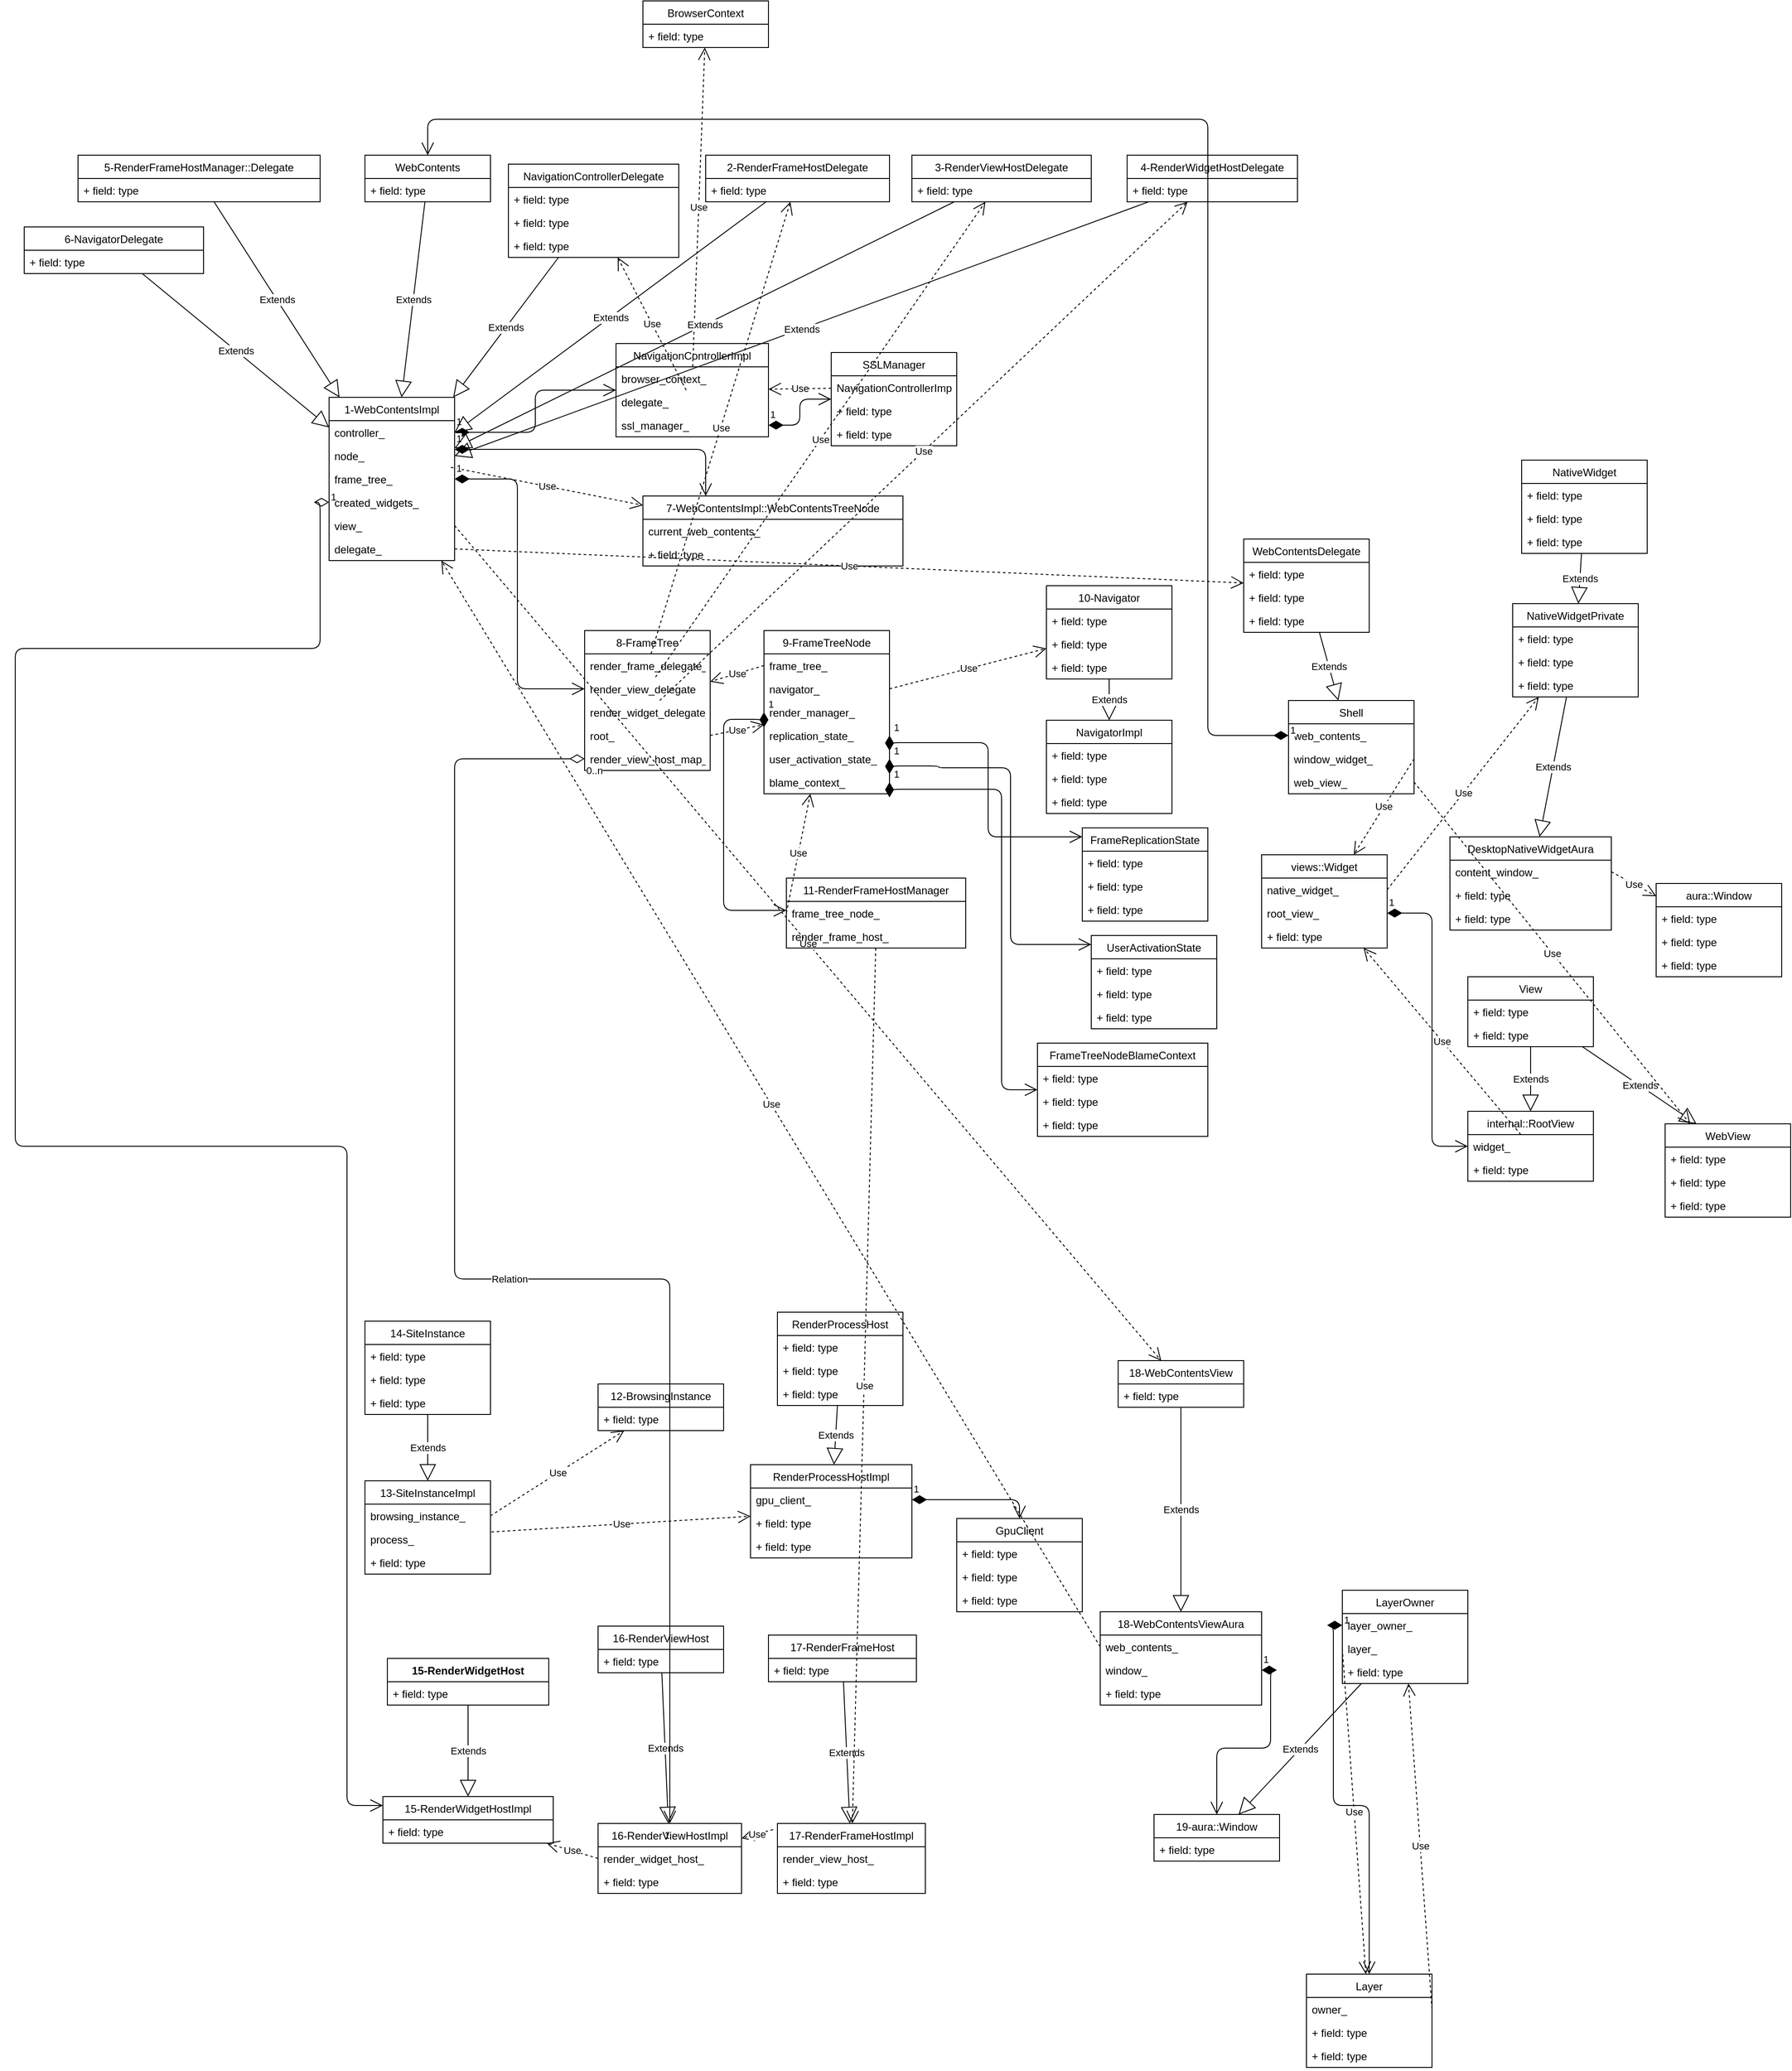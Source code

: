 <mxfile version="13.6.2" type="device"><diagram id="mE_WoDy5f0xIenBd8f0p" name="Page-1"><mxGraphModel dx="1936" dy="2066" grid="1" gridSize="10" guides="1" tooltips="1" connect="1" arrows="1" fold="1" page="1" pageScale="1" pageWidth="850" pageHeight="1100" math="0" shadow="0"><root><mxCell id="0"/><mxCell id="1" parent="0"/><object label="WebContents" memo="// WebContents is the core class in content/. A WebContents renders web content&#10;// (usually HTML) in a rectangular area." id="s4NOqOdISNQXd3Kvps32-1"><mxCell style="swimlane;fontStyle=0;childLayout=stackLayout;horizontal=1;startSize=26;fillColor=none;horizontalStack=0;resizeParent=1;resizeParentMax=0;resizeLast=0;collapsible=1;marginBottom=0;" parent="1" vertex="1"><mxGeometry x="40" y="120" width="140" height="52" as="geometry"/></mxCell></object><mxCell id="s4NOqOdISNQXd3Kvps32-4" value="+ field: type" style="text;strokeColor=none;fillColor=none;align=left;verticalAlign=top;spacingLeft=4;spacingRight=4;overflow=hidden;rotatable=0;points=[[0,0.5],[1,0.5]];portConstraint=eastwest;" parent="s4NOqOdISNQXd3Kvps32-1" vertex="1"><mxGeometry y="26" width="140" height="26" as="geometry"/></mxCell><mxCell id="s4NOqOdISNQXd3Kvps32-9" value="Extends" style="endArrow=block;endSize=16;endFill=0;html=1;" parent="1" source="s4NOqOdISNQXd3Kvps32-1" target="s4NOqOdISNQXd3Kvps32-5" edge="1"><mxGeometry width="160" relative="1" as="geometry"><mxPoint x="40" y="420" as="sourcePoint"/><mxPoint x="200" y="420" as="targetPoint"/></mxGeometry></mxCell><mxCell id="s4NOqOdISNQXd3Kvps32-10" value="NavigationControllerImpl" style="swimlane;fontStyle=0;childLayout=stackLayout;horizontal=1;startSize=26;fillColor=none;horizontalStack=0;resizeParent=1;resizeParentMax=0;resizeLast=0;collapsible=1;marginBottom=0;" parent="1" vertex="1"><mxGeometry x="320" y="330" width="170" height="104" as="geometry"/></mxCell><mxCell id="s4NOqOdISNQXd3Kvps32-11" value="browser_context_" style="text;strokeColor=none;fillColor=none;align=left;verticalAlign=top;spacingLeft=4;spacingRight=4;overflow=hidden;rotatable=0;points=[[0,0.5],[1,0.5]];portConstraint=eastwest;" parent="s4NOqOdISNQXd3Kvps32-10" vertex="1"><mxGeometry y="26" width="170" height="26" as="geometry"/></mxCell><mxCell id="s4NOqOdISNQXd3Kvps32-12" value="delegate_" style="text;strokeColor=none;fillColor=none;align=left;verticalAlign=top;spacingLeft=4;spacingRight=4;overflow=hidden;rotatable=0;points=[[0,0.5],[1,0.5]];portConstraint=eastwest;" parent="s4NOqOdISNQXd3Kvps32-10" vertex="1"><mxGeometry y="52" width="170" height="26" as="geometry"/></mxCell><mxCell id="s4NOqOdISNQXd3Kvps32-13" value="ssl_manager_" style="text;strokeColor=none;fillColor=none;align=left;verticalAlign=top;spacingLeft=4;spacingRight=4;overflow=hidden;rotatable=0;points=[[0,0.5],[1,0.5]];portConstraint=eastwest;" parent="s4NOqOdISNQXd3Kvps32-10" vertex="1"><mxGeometry y="78" width="170" height="26" as="geometry"/></mxCell><mxCell id="s4NOqOdISNQXd3Kvps32-14" value="1" style="endArrow=open;html=1;endSize=12;startArrow=diamondThin;startSize=14;startFill=1;edgeStyle=orthogonalEdgeStyle;align=left;verticalAlign=bottom;" parent="1" source="s4NOqOdISNQXd3Kvps32-6" target="s4NOqOdISNQXd3Kvps32-10" edge="1"><mxGeometry x="-1" y="3" relative="1" as="geometry"><mxPoint x="40" y="420" as="sourcePoint"/><mxPoint x="200" y="420" as="targetPoint"/></mxGeometry></mxCell><mxCell id="s4NOqOdISNQXd3Kvps32-15" value="BrowserContext" style="swimlane;fontStyle=0;childLayout=stackLayout;horizontal=1;startSize=26;fillColor=none;horizontalStack=0;resizeParent=1;resizeParentMax=0;resizeLast=0;collapsible=1;marginBottom=0;" parent="1" vertex="1"><mxGeometry x="350" y="-52" width="140" height="52" as="geometry"/></mxCell><mxCell id="s4NOqOdISNQXd3Kvps32-18" value="+ field: type" style="text;strokeColor=none;fillColor=none;align=left;verticalAlign=top;spacingLeft=4;spacingRight=4;overflow=hidden;rotatable=0;points=[[0,0.5],[1,0.5]];portConstraint=eastwest;" parent="s4NOqOdISNQXd3Kvps32-15" vertex="1"><mxGeometry y="26" width="140" height="26" as="geometry"/></mxCell><mxCell id="s4NOqOdISNQXd3Kvps32-19" value="Use" style="endArrow=open;endSize=12;dashed=1;html=1;" parent="1" source="s4NOqOdISNQXd3Kvps32-11" target="s4NOqOdISNQXd3Kvps32-15" edge="1"><mxGeometry width="160" relative="1" as="geometry"><mxPoint x="40" y="420" as="sourcePoint"/><mxPoint x="200" y="420" as="targetPoint"/></mxGeometry></mxCell><mxCell id="s4NOqOdISNQXd3Kvps32-20" value="NavigationControllerDelegate" style="swimlane;fontStyle=0;childLayout=stackLayout;horizontal=1;startSize=26;fillColor=none;horizontalStack=0;resizeParent=1;resizeParentMax=0;resizeLast=0;collapsible=1;marginBottom=0;" parent="1" vertex="1"><mxGeometry x="200" y="130" width="190" height="104" as="geometry"/></mxCell><mxCell id="s4NOqOdISNQXd3Kvps32-21" value="+ field: type" style="text;strokeColor=none;fillColor=none;align=left;verticalAlign=top;spacingLeft=4;spacingRight=4;overflow=hidden;rotatable=0;points=[[0,0.5],[1,0.5]];portConstraint=eastwest;" parent="s4NOqOdISNQXd3Kvps32-20" vertex="1"><mxGeometry y="26" width="190" height="26" as="geometry"/></mxCell><mxCell id="s4NOqOdISNQXd3Kvps32-22" value="+ field: type" style="text;strokeColor=none;fillColor=none;align=left;verticalAlign=top;spacingLeft=4;spacingRight=4;overflow=hidden;rotatable=0;points=[[0,0.5],[1,0.5]];portConstraint=eastwest;" parent="s4NOqOdISNQXd3Kvps32-20" vertex="1"><mxGeometry y="52" width="190" height="26" as="geometry"/></mxCell><mxCell id="s4NOqOdISNQXd3Kvps32-23" value="+ field: type" style="text;strokeColor=none;fillColor=none;align=left;verticalAlign=top;spacingLeft=4;spacingRight=4;overflow=hidden;rotatable=0;points=[[0,0.5],[1,0.5]];portConstraint=eastwest;" parent="s4NOqOdISNQXd3Kvps32-20" vertex="1"><mxGeometry y="78" width="190" height="26" as="geometry"/></mxCell><mxCell id="s4NOqOdISNQXd3Kvps32-24" value="Extends" style="endArrow=block;endSize=16;endFill=0;html=1;" parent="1" source="s4NOqOdISNQXd3Kvps32-20" target="s4NOqOdISNQXd3Kvps32-5" edge="1"><mxGeometry width="160" relative="1" as="geometry"><mxPoint x="120" y="234" as="sourcePoint"/><mxPoint x="120" y="380" as="targetPoint"/></mxGeometry></mxCell><mxCell id="s4NOqOdISNQXd3Kvps32-25" value="Use" style="endArrow=open;endSize=12;dashed=1;html=1;" parent="1" source="s4NOqOdISNQXd3Kvps32-12" target="s4NOqOdISNQXd3Kvps32-20" edge="1"><mxGeometry width="160" relative="1" as="geometry"><mxPoint x="435.743" y="366" as="sourcePoint"/><mxPoint x="517.028" y="182" as="targetPoint"/></mxGeometry></mxCell><mxCell id="s4NOqOdISNQXd3Kvps32-26" value="SSLManager" style="swimlane;fontStyle=0;childLayout=stackLayout;horizontal=1;startSize=26;fillColor=none;horizontalStack=0;resizeParent=1;resizeParentMax=0;resizeLast=0;collapsible=1;marginBottom=0;" parent="1" vertex="1"><mxGeometry x="560" y="340" width="140" height="104" as="geometry"/></mxCell><mxCell id="s4NOqOdISNQXd3Kvps32-27" value="NavigationControllerImpl" style="text;strokeColor=none;fillColor=none;align=left;verticalAlign=top;spacingLeft=4;spacingRight=4;overflow=hidden;rotatable=0;points=[[0,0.5],[1,0.5]];portConstraint=eastwest;" parent="s4NOqOdISNQXd3Kvps32-26" vertex="1"><mxGeometry y="26" width="140" height="26" as="geometry"/></mxCell><mxCell id="s4NOqOdISNQXd3Kvps32-28" value="+ field: type" style="text;strokeColor=none;fillColor=none;align=left;verticalAlign=top;spacingLeft=4;spacingRight=4;overflow=hidden;rotatable=0;points=[[0,0.5],[1,0.5]];portConstraint=eastwest;" parent="s4NOqOdISNQXd3Kvps32-26" vertex="1"><mxGeometry y="52" width="140" height="26" as="geometry"/></mxCell><mxCell id="s4NOqOdISNQXd3Kvps32-29" value="+ field: type" style="text;strokeColor=none;fillColor=none;align=left;verticalAlign=top;spacingLeft=4;spacingRight=4;overflow=hidden;rotatable=0;points=[[0,0.5],[1,0.5]];portConstraint=eastwest;" parent="s4NOqOdISNQXd3Kvps32-26" vertex="1"><mxGeometry y="78" width="140" height="26" as="geometry"/></mxCell><mxCell id="s4NOqOdISNQXd3Kvps32-30" value="1" style="endArrow=open;html=1;endSize=12;startArrow=diamondThin;startSize=14;startFill=1;edgeStyle=orthogonalEdgeStyle;align=left;verticalAlign=bottom;" parent="1" source="s4NOqOdISNQXd3Kvps32-13" target="s4NOqOdISNQXd3Kvps32-26" edge="1"><mxGeometry x="-1" y="3" relative="1" as="geometry"><mxPoint x="190" y="419" as="sourcePoint"/><mxPoint x="360" y="392" as="targetPoint"/></mxGeometry></mxCell><mxCell id="s4NOqOdISNQXd3Kvps32-31" value="Use" style="endArrow=open;endSize=12;dashed=1;html=1;" parent="1" source="s4NOqOdISNQXd3Kvps32-27" target="s4NOqOdISNQXd3Kvps32-10" edge="1"><mxGeometry width="160" relative="1" as="geometry"><mxPoint x="435.743" y="366" as="sourcePoint"/><mxPoint x="517.028" y="182" as="targetPoint"/></mxGeometry></mxCell><object label="7-WebContentsImpl::WebContentsTreeNode" memo="Represents a WebContents node in a tree of WebContents structure" id="s4NOqOdISNQXd3Kvps32-32"><mxCell style="swimlane;fontStyle=0;childLayout=stackLayout;horizontal=1;startSize=26;fillColor=none;horizontalStack=0;resizeParent=1;resizeParentMax=0;resizeLast=0;collapsible=1;marginBottom=0;" parent="1" vertex="1"><mxGeometry x="350" y="500" width="290" height="78" as="geometry"/></mxCell></object><mxCell id="s4NOqOdISNQXd3Kvps32-33" value="current_web_contents_" style="text;strokeColor=none;fillColor=none;align=left;verticalAlign=top;spacingLeft=4;spacingRight=4;overflow=hidden;rotatable=0;points=[[0,0.5],[1,0.5]];portConstraint=eastwest;" parent="s4NOqOdISNQXd3Kvps32-32" vertex="1"><mxGeometry y="26" width="290" height="26" as="geometry"/></mxCell><mxCell id="s4NOqOdISNQXd3Kvps32-35" value="+ field: type" style="text;strokeColor=none;fillColor=none;align=left;verticalAlign=top;spacingLeft=4;spacingRight=4;overflow=hidden;rotatable=0;points=[[0,0.5],[1,0.5]];portConstraint=eastwest;" parent="s4NOqOdISNQXd3Kvps32-32" vertex="1"><mxGeometry y="52" width="290" height="26" as="geometry"/></mxCell><mxCell id="s4NOqOdISNQXd3Kvps32-36" value="1" style="endArrow=open;html=1;endSize=12;startArrow=diamondThin;startSize=14;startFill=1;edgeStyle=orthogonalEdgeStyle;align=left;verticalAlign=bottom;" parent="1" source="s4NOqOdISNQXd3Kvps32-7" target="s4NOqOdISNQXd3Kvps32-32" edge="1"><mxGeometry x="-1" y="3" relative="1" as="geometry"><mxPoint x="190" y="419" as="sourcePoint"/><mxPoint x="330" y="392" as="targetPoint"/><Array as="points"><mxPoint x="420" y="448"/></Array></mxGeometry></mxCell><mxCell id="s4NOqOdISNQXd3Kvps32-37" value="Use" style="endArrow=open;endSize=12;dashed=1;html=1;" parent="1" source="s4NOqOdISNQXd3Kvps32-7" target="s4NOqOdISNQXd3Kvps32-32" edge="1"><mxGeometry width="160" relative="1" as="geometry"><mxPoint x="300" y="539" as="sourcePoint"/><mxPoint x="500" y="390.867" as="targetPoint"/></mxGeometry></mxCell><mxCell id="s4NOqOdISNQXd3Kvps32-42" value="8-FrameTree" style="swimlane;fontStyle=0;childLayout=stackLayout;horizontal=1;startSize=26;fillColor=none;horizontalStack=0;resizeParent=1;resizeParentMax=0;resizeLast=0;collapsible=1;marginBottom=0;" parent="1" vertex="1"><mxGeometry x="285" y="650" width="140" height="156" as="geometry"/></mxCell><mxCell id="s4NOqOdISNQXd3Kvps32-43" value="render_frame_delegate_" style="text;strokeColor=none;fillColor=none;align=left;verticalAlign=top;spacingLeft=4;spacingRight=4;overflow=hidden;rotatable=0;points=[[0,0.5],[1,0.5]];portConstraint=eastwest;" parent="s4NOqOdISNQXd3Kvps32-42" vertex="1"><mxGeometry y="26" width="140" height="26" as="geometry"/></mxCell><mxCell id="s4NOqOdISNQXd3Kvps32-44" value="render_view_delegate" style="text;strokeColor=none;fillColor=none;align=left;verticalAlign=top;spacingLeft=4;spacingRight=4;overflow=hidden;rotatable=0;points=[[0,0.5],[1,0.5]];portConstraint=eastwest;" parent="s4NOqOdISNQXd3Kvps32-42" vertex="1"><mxGeometry y="52" width="140" height="26" as="geometry"/></mxCell><mxCell id="s4NOqOdISNQXd3Kvps32-45" value="render_widget_delegate_" style="text;strokeColor=none;fillColor=none;align=left;verticalAlign=top;spacingLeft=4;spacingRight=4;overflow=hidden;rotatable=0;points=[[0,0.5],[1,0.5]];portConstraint=eastwest;" parent="s4NOqOdISNQXd3Kvps32-42" vertex="1"><mxGeometry y="78" width="140" height="26" as="geometry"/></mxCell><mxCell id="s4NOqOdISNQXd3Kvps32-68" value="root_" style="text;strokeColor=none;fillColor=none;align=left;verticalAlign=top;spacingLeft=4;spacingRight=4;overflow=hidden;rotatable=0;points=[[0,0.5],[1,0.5]];portConstraint=eastwest;" parent="s4NOqOdISNQXd3Kvps32-42" vertex="1"><mxGeometry y="104" width="140" height="26" as="geometry"/></mxCell><mxCell id="9x6YJBM1F42N6oSVauc6-22" value="render_view_host_map_" style="text;strokeColor=none;fillColor=none;align=left;verticalAlign=top;spacingLeft=4;spacingRight=4;overflow=hidden;rotatable=0;points=[[0,0.5],[1,0.5]];portConstraint=eastwest;" parent="s4NOqOdISNQXd3Kvps32-42" vertex="1"><mxGeometry y="130" width="140" height="26" as="geometry"/></mxCell><mxCell id="s4NOqOdISNQXd3Kvps32-50" value="Extends" style="endArrow=block;endSize=16;endFill=0;html=1;" parent="1" source="s4NOqOdISNQXd3Kvps32-46" target="s4NOqOdISNQXd3Kvps32-5" edge="1"><mxGeometry width="160" relative="1" as="geometry"><mxPoint x="257.083" y="244" as="sourcePoint"/><mxPoint x="157.917" y="380" as="targetPoint"/></mxGeometry></mxCell><mxCell id="s4NOqOdISNQXd3Kvps32-51" value="Use" style="endArrow=open;endSize=12;dashed=1;html=1;" parent="1" source="s4NOqOdISNQXd3Kvps32-43" target="s4NOqOdISNQXd3Kvps32-46" edge="1"><mxGeometry width="160" relative="1" as="geometry"><mxPoint x="407.676" y="392" as="sourcePoint"/><mxPoint x="324.296" y="244" as="targetPoint"/></mxGeometry></mxCell><mxCell id="s4NOqOdISNQXd3Kvps32-56" value="Extends" style="endArrow=block;endSize=16;endFill=0;html=1;" parent="1" source="s4NOqOdISNQXd3Kvps32-52" target="s4NOqOdISNQXd3Kvps32-5" edge="1"><mxGeometry width="160" relative="1" as="geometry"><mxPoint x="257.083" y="244" as="sourcePoint"/><mxPoint x="157.917" y="380" as="targetPoint"/></mxGeometry></mxCell><mxCell id="s4NOqOdISNQXd3Kvps32-57" value="Use" style="endArrow=open;endSize=12;dashed=1;html=1;" parent="1" source="s4NOqOdISNQXd3Kvps32-44" target="s4NOqOdISNQXd3Kvps32-52" edge="1"><mxGeometry width="160" relative="1" as="geometry"><mxPoint x="441.02" y="697.01" as="sourcePoint"/><mxPoint x="521.016" y="234" as="targetPoint"/></mxGeometry></mxCell><mxCell id="s4NOqOdISNQXd3Kvps32-62" value="Extends" style="endArrow=block;endSize=16;endFill=0;html=1;" parent="1" source="s4NOqOdISNQXd3Kvps32-58" target="s4NOqOdISNQXd3Kvps32-5" edge="1"><mxGeometry width="160" relative="1" as="geometry"><mxPoint x="650" y="216.553" as="sourcePoint"/><mxPoint x="190" y="403.545" as="targetPoint"/></mxGeometry></mxCell><mxCell id="s4NOqOdISNQXd3Kvps32-63" value="Use" style="endArrow=open;endSize=12;dashed=1;html=1;" parent="1" source="s4NOqOdISNQXd3Kvps32-45" target="s4NOqOdISNQXd3Kvps32-58" edge="1"><mxGeometry width="160" relative="1" as="geometry"><mxPoint x="442.345" y="700" as="sourcePoint"/><mxPoint x="705.621" y="234" as="targetPoint"/></mxGeometry></mxCell><mxCell id="s4NOqOdISNQXd3Kvps32-69" value="Use" style="endArrow=open;endSize=12;dashed=1;html=1;exitX=1;exitY=0.5;exitDx=0;exitDy=0;" parent="1" source="s4NOqOdISNQXd3Kvps32-68" target="s4NOqOdISNQXd3Kvps32-64" edge="1"><mxGeometry width="160" relative="1" as="geometry"><mxPoint x="446.67" y="726" as="sourcePoint"/><mxPoint x="888.321" y="234" as="targetPoint"/></mxGeometry></mxCell><mxCell id="s4NOqOdISNQXd3Kvps32-70" value="Use" style="endArrow=open;endSize=12;dashed=1;html=1;exitX=0;exitY=0.5;exitDx=0;exitDy=0;" parent="1" source="s4NOqOdISNQXd3Kvps32-65" target="s4NOqOdISNQXd3Kvps32-42" edge="1"><mxGeometry width="160" relative="1" as="geometry"><mxPoint x="585" y="699" as="sourcePoint"/><mxPoint x="490" y="650" as="targetPoint"/></mxGeometry></mxCell><mxCell id="s4NOqOdISNQXd3Kvps32-75" value="Extends" style="endArrow=block;endSize=16;endFill=0;html=1;" parent="1" source="s4NOqOdISNQXd3Kvps32-71" target="s4NOqOdISNQXd3Kvps32-38" edge="1"><mxGeometry width="160" relative="1" as="geometry"><mxPoint x="257.083" y="244" as="sourcePoint"/><mxPoint x="157.917" y="380" as="targetPoint"/></mxGeometry></mxCell><mxCell id="s4NOqOdISNQXd3Kvps32-76" value="Use" style="endArrow=open;endSize=12;dashed=1;html=1;exitX=1;exitY=0.5;exitDx=0;exitDy=0;" parent="1" source="s4NOqOdISNQXd3Kvps32-66" target="s4NOqOdISNQXd3Kvps32-71" edge="1"><mxGeometry width="160" relative="1" as="geometry"><mxPoint x="435" y="777" as="sourcePoint"/><mxPoint x="595" y="738.739" as="targetPoint"/></mxGeometry></mxCell><mxCell id="s4NOqOdISNQXd3Kvps32-81" value="1" style="endArrow=open;html=1;endSize=12;startArrow=diamondThin;startSize=14;startFill=1;edgeStyle=orthogonalEdgeStyle;align=left;verticalAlign=bottom;exitX=0;exitY=0.5;exitDx=0;exitDy=0;" parent="1" source="s4NOqOdISNQXd3Kvps32-67" target="s4NOqOdISNQXd3Kvps32-77" edge="1"><mxGeometry x="-1" y="3" relative="1" as="geometry"><mxPoint x="190" y="458" as="sourcePoint"/><mxPoint x="430" y="510" as="targetPoint"/><Array as="points"><mxPoint x="440" y="749"/><mxPoint x="440" y="962"/></Array></mxGeometry></mxCell><mxCell id="s4NOqOdISNQXd3Kvps32-82" value="Use" style="endArrow=open;endSize=12;dashed=1;html=1;exitX=0;exitY=0.5;exitDx=0;exitDy=0;" parent="1" source="s4NOqOdISNQXd3Kvps32-78" target="s4NOqOdISNQXd3Kvps32-64" edge="1"><mxGeometry width="160" relative="1" as="geometry"><mxPoint x="735" y="735" as="sourcePoint"/><mxPoint x="790" y="762.72" as="targetPoint"/></mxGeometry></mxCell><mxCell id="s4NOqOdISNQXd3Kvps32-88" value="1" style="endArrow=open;html=1;endSize=12;startArrow=diamondThin;startSize=14;startFill=1;edgeStyle=orthogonalEdgeStyle;align=left;verticalAlign=bottom;exitX=1;exitY=0.5;exitDx=0;exitDy=0;" parent="1" source="s4NOqOdISNQXd3Kvps32-87" target="s4NOqOdISNQXd3Kvps32-83" edge="1"><mxGeometry x="-1" y="3" relative="1" as="geometry"><mxPoint x="735" y="761" as="sourcePoint"/><mxPoint x="800" y="972" as="targetPoint"/><Array as="points"><mxPoint x="735" y="775"/><mxPoint x="735" y="880"/></Array></mxGeometry></mxCell><mxCell id="s4NOqOdISNQXd3Kvps32-94" value="1" style="endArrow=open;html=1;endSize=12;startArrow=diamondThin;startSize=14;startFill=1;edgeStyle=orthogonalEdgeStyle;align=left;verticalAlign=bottom;exitX=1;exitY=0.5;exitDx=0;exitDy=0;" parent="1" source="s4NOqOdISNQXd3Kvps32-93" target="s4NOqOdISNQXd3Kvps32-89" edge="1"><mxGeometry x="-1" y="3" relative="1" as="geometry"><mxPoint x="40" y="1290" as="sourcePoint"/><mxPoint x="200" y="1290" as="targetPoint"/><Array as="points"><mxPoint x="680" y="801"/><mxPoint x="680" y="803"/><mxPoint x="760" y="803"/><mxPoint x="760" y="1000"/></Array></mxGeometry></mxCell><mxCell id="s4NOqOdISNQXd3Kvps32-100" value="1" style="endArrow=open;html=1;endSize=12;startArrow=diamondThin;startSize=14;startFill=1;edgeStyle=orthogonalEdgeStyle;align=left;verticalAlign=bottom;exitX=1;exitY=0.5;exitDx=0;exitDy=0;" parent="1" source="s4NOqOdISNQXd3Kvps32-99" target="s4NOqOdISNQXd3Kvps32-95" edge="1"><mxGeometry x="-1" y="3" relative="1" as="geometry"><mxPoint x="735" y="813" as="sourcePoint"/><mxPoint x="780" y="1222" as="targetPoint"/><Array as="points"><mxPoint x="750" y="827"/><mxPoint x="750" y="1162"/></Array></mxGeometry></mxCell><mxCell id="s4NOqOdISNQXd3Kvps32-101" value="1" style="endArrow=open;html=1;endSize=12;startArrow=diamondThin;startSize=14;startFill=1;edgeStyle=orthogonalEdgeStyle;align=left;verticalAlign=bottom;exitX=1;exitY=0.5;exitDx=0;exitDy=0;" parent="1" source="s4NOqOdISNQXd3Kvps32-8" target="s4NOqOdISNQXd3Kvps32-42" edge="1"><mxGeometry x="-1" y="3" relative="1" as="geometry"><mxPoint x="190" y="458" as="sourcePoint"/><mxPoint x="430" y="510" as="targetPoint"/><Array as="points"><mxPoint x="210" y="481"/><mxPoint x="210" y="715"/></Array></mxGeometry></mxCell><mxCell id="s4NOqOdISNQXd3Kvps32-102" value="14-SiteInstance" style="swimlane;fontStyle=0;childLayout=stackLayout;horizontal=1;startSize=26;fillColor=none;horizontalStack=0;resizeParent=1;resizeParentMax=0;resizeLast=0;collapsible=1;marginBottom=0;" parent="1" vertex="1"><mxGeometry x="40" y="1420" width="140" height="104" as="geometry"/></mxCell><mxCell id="s4NOqOdISNQXd3Kvps32-103" value="+ field: type" style="text;strokeColor=none;fillColor=none;align=left;verticalAlign=top;spacingLeft=4;spacingRight=4;overflow=hidden;rotatable=0;points=[[0,0.5],[1,0.5]];portConstraint=eastwest;" parent="s4NOqOdISNQXd3Kvps32-102" vertex="1"><mxGeometry y="26" width="140" height="26" as="geometry"/></mxCell><mxCell id="s4NOqOdISNQXd3Kvps32-104" value="+ field: type" style="text;strokeColor=none;fillColor=none;align=left;verticalAlign=top;spacingLeft=4;spacingRight=4;overflow=hidden;rotatable=0;points=[[0,0.5],[1,0.5]];portConstraint=eastwest;" parent="s4NOqOdISNQXd3Kvps32-102" vertex="1"><mxGeometry y="52" width="140" height="26" as="geometry"/></mxCell><mxCell id="s4NOqOdISNQXd3Kvps32-105" value="+ field: type" style="text;strokeColor=none;fillColor=none;align=left;verticalAlign=top;spacingLeft=4;spacingRight=4;overflow=hidden;rotatable=0;points=[[0,0.5],[1,0.5]];portConstraint=eastwest;" parent="s4NOqOdISNQXd3Kvps32-102" vertex="1"><mxGeometry y="78" width="140" height="26" as="geometry"/></mxCell><mxCell id="s4NOqOdISNQXd3Kvps32-106" value="13-SiteInstanceImpl" style="swimlane;fontStyle=0;childLayout=stackLayout;horizontal=1;startSize=26;fillColor=none;horizontalStack=0;resizeParent=1;resizeParentMax=0;resizeLast=0;collapsible=1;marginBottom=0;" parent="1" vertex="1"><mxGeometry x="40" y="1598" width="140" height="104" as="geometry"/></mxCell><mxCell id="s4NOqOdISNQXd3Kvps32-107" value="browsing_instance_" style="text;strokeColor=none;fillColor=none;align=left;verticalAlign=top;spacingLeft=4;spacingRight=4;overflow=hidden;rotatable=0;points=[[0,0.5],[1,0.5]];portConstraint=eastwest;" parent="s4NOqOdISNQXd3Kvps32-106" vertex="1"><mxGeometry y="26" width="140" height="26" as="geometry"/></mxCell><mxCell id="s4NOqOdISNQXd3Kvps32-108" value="process_" style="text;strokeColor=none;fillColor=none;align=left;verticalAlign=top;spacingLeft=4;spacingRight=4;overflow=hidden;rotatable=0;points=[[0,0.5],[1,0.5]];portConstraint=eastwest;" parent="s4NOqOdISNQXd3Kvps32-106" vertex="1"><mxGeometry y="52" width="140" height="26" as="geometry"/></mxCell><mxCell id="s4NOqOdISNQXd3Kvps32-109" value="+ field: type" style="text;strokeColor=none;fillColor=none;align=left;verticalAlign=top;spacingLeft=4;spacingRight=4;overflow=hidden;rotatable=0;points=[[0,0.5],[1,0.5]];portConstraint=eastwest;" parent="s4NOqOdISNQXd3Kvps32-106" vertex="1"><mxGeometry y="78" width="140" height="26" as="geometry"/></mxCell><mxCell id="s4NOqOdISNQXd3Kvps32-110" value="Extends" style="endArrow=block;endSize=16;endFill=0;html=1;" parent="1" source="s4NOqOdISNQXd3Kvps32-102" target="s4NOqOdISNQXd3Kvps32-106" edge="1"><mxGeometry width="160" relative="1" as="geometry"><mxPoint x="40" y="1680" as="sourcePoint"/><mxPoint x="200" y="1680" as="targetPoint"/></mxGeometry></mxCell><object label="12-BrowsingInstance" memo="// A browsing instance corresponds to the notion of a &quot;unit of related browsing&#10;// contexts&quot; in the HTML 5 spec.  Intuitively, it represents a collection of&#10;// tabs and frames that can have script connections to each other.  In that&#10;// sense, it reflects the user interface, and not the contents of the tabs and&#10;// frames." id="s4NOqOdISNQXd3Kvps32-111"><mxCell style="swimlane;fontStyle=0;childLayout=stackLayout;horizontal=1;startSize=26;fillColor=none;horizontalStack=0;resizeParent=1;resizeParentMax=0;resizeLast=0;collapsible=1;marginBottom=0;" parent="1" vertex="1"><mxGeometry x="300" y="1490" width="140" height="52" as="geometry"/></mxCell></object><mxCell id="s4NOqOdISNQXd3Kvps32-113" value="+ field: type" style="text;strokeColor=none;fillColor=none;align=left;verticalAlign=top;spacingLeft=4;spacingRight=4;overflow=hidden;rotatable=0;points=[[0,0.5],[1,0.5]];portConstraint=eastwest;" parent="s4NOqOdISNQXd3Kvps32-111" vertex="1"><mxGeometry y="26" width="140" height="26" as="geometry"/></mxCell><mxCell id="s4NOqOdISNQXd3Kvps32-115" value="Use" style="endArrow=open;endSize=12;dashed=1;html=1;exitX=1;exitY=0.5;exitDx=0;exitDy=0;" parent="1" source="s4NOqOdISNQXd3Kvps32-107" target="s4NOqOdISNQXd3Kvps32-111" edge="1"><mxGeometry width="160" relative="1" as="geometry"><mxPoint x="40" y="1730" as="sourcePoint"/><mxPoint x="200" y="1730" as="targetPoint"/></mxGeometry></mxCell><mxCell id="s4NOqOdISNQXd3Kvps32-116" value="RenderProcessHostImpl" style="swimlane;fontStyle=0;childLayout=stackLayout;horizontal=1;startSize=26;fillColor=none;horizontalStack=0;resizeParent=1;resizeParentMax=0;resizeLast=0;collapsible=1;marginBottom=0;" parent="1" vertex="1"><mxGeometry x="470" y="1580" width="180" height="104" as="geometry"/></mxCell><mxCell id="s4NOqOdISNQXd3Kvps32-117" value="gpu_client_" style="text;strokeColor=none;fillColor=none;align=left;verticalAlign=top;spacingLeft=4;spacingRight=4;overflow=hidden;rotatable=0;points=[[0,0.5],[1,0.5]];portConstraint=eastwest;" parent="s4NOqOdISNQXd3Kvps32-116" vertex="1"><mxGeometry y="26" width="180" height="26" as="geometry"/></mxCell><mxCell id="s4NOqOdISNQXd3Kvps32-118" value="+ field: type" style="text;strokeColor=none;fillColor=none;align=left;verticalAlign=top;spacingLeft=4;spacingRight=4;overflow=hidden;rotatable=0;points=[[0,0.5],[1,0.5]];portConstraint=eastwest;" parent="s4NOqOdISNQXd3Kvps32-116" vertex="1"><mxGeometry y="52" width="180" height="26" as="geometry"/></mxCell><mxCell id="s4NOqOdISNQXd3Kvps32-119" value="+ field: type" style="text;strokeColor=none;fillColor=none;align=left;verticalAlign=top;spacingLeft=4;spacingRight=4;overflow=hidden;rotatable=0;points=[[0,0.5],[1,0.5]];portConstraint=eastwest;" parent="s4NOqOdISNQXd3Kvps32-116" vertex="1"><mxGeometry y="78" width="180" height="26" as="geometry"/></mxCell><mxCell id="s4NOqOdISNQXd3Kvps32-120" value="RenderProcessHost" style="swimlane;fontStyle=0;childLayout=stackLayout;horizontal=1;startSize=26;fillColor=none;horizontalStack=0;resizeParent=1;resizeParentMax=0;resizeLast=0;collapsible=1;marginBottom=0;" parent="1" vertex="1"><mxGeometry x="500" y="1410" width="140" height="104" as="geometry"/></mxCell><mxCell id="s4NOqOdISNQXd3Kvps32-121" value="+ field: type" style="text;strokeColor=none;fillColor=none;align=left;verticalAlign=top;spacingLeft=4;spacingRight=4;overflow=hidden;rotatable=0;points=[[0,0.5],[1,0.5]];portConstraint=eastwest;" parent="s4NOqOdISNQXd3Kvps32-120" vertex="1"><mxGeometry y="26" width="140" height="26" as="geometry"/></mxCell><mxCell id="s4NOqOdISNQXd3Kvps32-122" value="+ field: type" style="text;strokeColor=none;fillColor=none;align=left;verticalAlign=top;spacingLeft=4;spacingRight=4;overflow=hidden;rotatable=0;points=[[0,0.5],[1,0.5]];portConstraint=eastwest;" parent="s4NOqOdISNQXd3Kvps32-120" vertex="1"><mxGeometry y="52" width="140" height="26" as="geometry"/></mxCell><mxCell id="s4NOqOdISNQXd3Kvps32-123" value="+ field: type" style="text;strokeColor=none;fillColor=none;align=left;verticalAlign=top;spacingLeft=4;spacingRight=4;overflow=hidden;rotatable=0;points=[[0,0.5],[1,0.5]];portConstraint=eastwest;" parent="s4NOqOdISNQXd3Kvps32-120" vertex="1"><mxGeometry y="78" width="140" height="26" as="geometry"/></mxCell><mxCell id="s4NOqOdISNQXd3Kvps32-124" value="Extends" style="endArrow=block;endSize=16;endFill=0;html=1;" parent="1" source="s4NOqOdISNQXd3Kvps32-120" target="s4NOqOdISNQXd3Kvps32-116" edge="1"><mxGeometry width="160" relative="1" as="geometry"><mxPoint x="120" y="1534" as="sourcePoint"/><mxPoint x="120" y="1608" as="targetPoint"/></mxGeometry></mxCell><mxCell id="s4NOqOdISNQXd3Kvps32-125" value="GpuClient" style="swimlane;fontStyle=0;childLayout=stackLayout;horizontal=1;startSize=26;fillColor=none;horizontalStack=0;resizeParent=1;resizeParentMax=0;resizeLast=0;collapsible=1;marginBottom=0;" parent="1" vertex="1"><mxGeometry x="700" y="1640" width="140" height="104" as="geometry"/></mxCell><mxCell id="s4NOqOdISNQXd3Kvps32-126" value="+ field: type" style="text;strokeColor=none;fillColor=none;align=left;verticalAlign=top;spacingLeft=4;spacingRight=4;overflow=hidden;rotatable=0;points=[[0,0.5],[1,0.5]];portConstraint=eastwest;" parent="s4NOqOdISNQXd3Kvps32-125" vertex="1"><mxGeometry y="26" width="140" height="26" as="geometry"/></mxCell><mxCell id="s4NOqOdISNQXd3Kvps32-127" value="+ field: type" style="text;strokeColor=none;fillColor=none;align=left;verticalAlign=top;spacingLeft=4;spacingRight=4;overflow=hidden;rotatable=0;points=[[0,0.5],[1,0.5]];portConstraint=eastwest;" parent="s4NOqOdISNQXd3Kvps32-125" vertex="1"><mxGeometry y="52" width="140" height="26" as="geometry"/></mxCell><mxCell id="s4NOqOdISNQXd3Kvps32-128" value="+ field: type" style="text;strokeColor=none;fillColor=none;align=left;verticalAlign=top;spacingLeft=4;spacingRight=4;overflow=hidden;rotatable=0;points=[[0,0.5],[1,0.5]];portConstraint=eastwest;" parent="s4NOqOdISNQXd3Kvps32-125" vertex="1"><mxGeometry y="78" width="140" height="26" as="geometry"/></mxCell><mxCell id="s4NOqOdISNQXd3Kvps32-129" value="1" style="endArrow=open;html=1;endSize=12;startArrow=diamondThin;startSize=14;startFill=1;edgeStyle=orthogonalEdgeStyle;align=left;verticalAlign=bottom;exitX=1;exitY=0.5;exitDx=0;exitDy=0;" parent="1" source="s4NOqOdISNQXd3Kvps32-117" target="s4NOqOdISNQXd3Kvps32-125" edge="1"><mxGeometry x="-1" y="3" relative="1" as="geometry"><mxPoint x="40" y="1770" as="sourcePoint"/><mxPoint x="200" y="1770" as="targetPoint"/></mxGeometry></mxCell><mxCell id="s4NOqOdISNQXd3Kvps32-130" value="Use" style="endArrow=open;endSize=12;dashed=1;html=1;exitX=1.007;exitY=0.192;exitDx=0;exitDy=0;exitPerimeter=0;" parent="1" source="s4NOqOdISNQXd3Kvps32-108" target="s4NOqOdISNQXd3Kvps32-116" edge="1"><mxGeometry width="160" relative="1" as="geometry"><mxPoint x="190" y="1647" as="sourcePoint"/><mxPoint x="275" y="1633.29" as="targetPoint"/></mxGeometry></mxCell><object label="16-RenderViewHost" memo="A RenderViewHost is responsible for creating and talking to a RenderViewobject in a child process. It exposes a high level API to users, for thingslike loading pages, adjusting the display and other browser functionality,which it translates into IPC messages sent over the IPC channel with theRenderView. It responds to all IPC messages sent by that RenderView andcracks them, calling a delegate object back with higher level types wherepossible." id="9x6YJBM1F42N6oSVauc6-1"><mxCell style="swimlane;fontStyle=0;childLayout=stackLayout;horizontal=1;startSize=26;fillColor=none;horizontalStack=0;resizeParent=1;resizeParentMax=0;resizeLast=0;collapsible=1;marginBottom=0;" parent="1" vertex="1"><mxGeometry x="300" y="1760" width="140" height="52" as="geometry"/></mxCell></object><mxCell id="9x6YJBM1F42N6oSVauc6-3" value="+ field: type" style="text;strokeColor=none;fillColor=none;align=left;verticalAlign=top;spacingLeft=4;spacingRight=4;overflow=hidden;rotatable=0;points=[[0,0.5],[1,0.5]];portConstraint=eastwest;" parent="9x6YJBM1F42N6oSVauc6-1" vertex="1"><mxGeometry y="26" width="140" height="26" as="geometry"/></mxCell><mxCell id="9x6YJBM1F42N6oSVauc6-9" value="Extends" style="endArrow=block;endSize=16;endFill=0;html=1;" parent="1" source="9x6YJBM1F42N6oSVauc6-1" target="9x6YJBM1F42N6oSVauc6-5" edge="1"><mxGeometry width="160" relative="1" as="geometry"><mxPoint x="120" y="1534" as="sourcePoint"/><mxPoint x="120" y="1608" as="targetPoint"/></mxGeometry></mxCell><object label="15-RenderWidgetHostImpl" memo="This implements the RenderWidgetHost interface that is exposed to embedders of content, and adds things only visible to content. Several core rendering primitives are mirrored between the browser and renderer. These are RenderWidget, RenderFrame and RenderView. Their browser counterparts are RenderWidgetHost, RenderFrameHost and RenderViewHost. For simplicity and clarity, we want the object ownership graph in the renderer to mirror the object ownership graph in the browser. The IPC message that tears down the renderer object graph should be targeted at the root object, and should be sent by the destructor/finalizer of the root object in the browser. Note: We must tear down the renderer object graph with a single IPC to avoid inconsistencies in renderer state. RenderWidget represents a surface that can paint and receive input. It is used in four contexts: * Main frame for webpage * Child frame for webpage * Popups * Pepper Fullscreen In the first two cases, the RenderFrame is not the root of the renderer object graph. For the main frame, the root is the RenderView. For child frames, the root is RenderFrame. As such, for the first two cases, destruction of the RenderWidgetHost will not trigger destruction of the RenderWidget." id="9x6YJBM1F42N6oSVauc6-14"><mxCell style="swimlane;fontStyle=0;childLayout=stackLayout;horizontal=1;startSize=26;fillColor=none;horizontalStack=0;resizeParent=1;resizeParentMax=0;resizeLast=0;collapsible=1;marginBottom=0;" parent="1" vertex="1"><mxGeometry x="60" y="1950" width="190" height="52" as="geometry"/></mxCell></object><mxCell id="9x6YJBM1F42N6oSVauc6-17" value="+ field: type" style="text;strokeColor=none;fillColor=none;align=left;verticalAlign=top;spacingLeft=4;spacingRight=4;overflow=hidden;rotatable=0;points=[[0,0.5],[1,0.5]];portConstraint=eastwest;" parent="9x6YJBM1F42N6oSVauc6-14" vertex="1"><mxGeometry y="26" width="190" height="26" as="geometry"/></mxCell><mxCell id="9x6YJBM1F42N6oSVauc6-18" value="Extends" style="endArrow=block;endSize=16;endFill=0;html=1;" parent="1" source="9x6YJBM1F42N6oSVauc6-10" target="9x6YJBM1F42N6oSVauc6-14" edge="1"><mxGeometry width="160" relative="1" as="geometry"><mxPoint x="380" y="1874" as="sourcePoint"/><mxPoint x="380" y="1950" as="targetPoint"/></mxGeometry></mxCell><mxCell id="9x6YJBM1F42N6oSVauc6-20" value="1" style="endArrow=open;html=1;endSize=12;startArrow=diamondThin;startSize=14;startFill=0;edgeStyle=orthogonalEdgeStyle;align=left;verticalAlign=bottom;" parent="1" source="9x6YJBM1F42N6oSVauc6-19" target="9x6YJBM1F42N6oSVauc6-14" edge="1"><mxGeometry x="-1" y="3" relative="1" as="geometry"><mxPoint x="40" y="2080" as="sourcePoint"/><mxPoint x="200" y="2080" as="targetPoint"/><Array as="points"><mxPoint x="-10" y="507"/><mxPoint x="-10" y="670"/><mxPoint x="-350" y="670"/><mxPoint x="-350" y="1225"/><mxPoint x="20" y="1225"/><mxPoint x="20" y="1960"/></Array></mxGeometry></mxCell><mxCell id="9x6YJBM1F42N6oSVauc6-21" value="Use" style="endArrow=open;endSize=12;dashed=1;html=1;exitX=0;exitY=0.5;exitDx=0;exitDy=0;" parent="1" source="9x6YJBM1F42N6oSVauc6-6" target="9x6YJBM1F42N6oSVauc6-14" edge="1"><mxGeometry width="160" relative="1" as="geometry"><mxPoint x="190.98" y="1664.992" as="sourcePoint"/><mxPoint x="480" y="1647.46" as="targetPoint"/></mxGeometry></mxCell><object label="17-RenderFrameHost" memo="The interface provides a communication conduit with a frame in the renderer." id="9x6YJBM1F42N6oSVauc6-28"><mxCell style="swimlane;fontStyle=0;childLayout=stackLayout;horizontal=1;startSize=26;fillColor=none;horizontalStack=0;resizeParent=1;resizeParentMax=0;resizeLast=0;collapsible=1;marginBottom=0;" parent="1" vertex="1"><mxGeometry x="490" y="1770" width="165" height="52" as="geometry"/></mxCell></object><mxCell id="9x6YJBM1F42N6oSVauc6-30" value="+ field: type" style="text;strokeColor=none;fillColor=none;align=left;verticalAlign=top;spacingLeft=4;spacingRight=4;overflow=hidden;rotatable=0;points=[[0,0.5],[1,0.5]];portConstraint=eastwest;" parent="9x6YJBM1F42N6oSVauc6-28" vertex="1"><mxGeometry y="26" width="165" height="26" as="geometry"/></mxCell><mxCell id="9x6YJBM1F42N6oSVauc6-32" value="Extends" style="endArrow=block;endSize=16;endFill=0;html=1;" parent="1" source="9x6YJBM1F42N6oSVauc6-28" target="9x6YJBM1F42N6oSVauc6-24" edge="1"><mxGeometry width="160" relative="1" as="geometry"><mxPoint x="150" y="1874" as="sourcePoint"/><mxPoint x="150" y="1960" as="targetPoint"/></mxGeometry></mxCell><mxCell id="9x6YJBM1F42N6oSVauc6-33" value="Use" style="endArrow=open;endSize=12;dashed=1;html=1;exitX=-0.029;exitY=0.087;exitDx=0;exitDy=0;exitPerimeter=0;" parent="1" source="9x6YJBM1F42N6oSVauc6-24" target="9x6YJBM1F42N6oSVauc6-5" edge="1"><mxGeometry width="160" relative="1" as="geometry"><mxPoint x="310" y="1989" as="sourcePoint"/><mxPoint x="230" y="2000.5" as="targetPoint"/></mxGeometry></mxCell><mxCell id="9x6YJBM1F42N6oSVauc6-42" value="Extends" style="endArrow=block;endSize=16;endFill=0;html=1;" parent="1" source="9x6YJBM1F42N6oSVauc6-34" target="9x6YJBM1F42N6oSVauc6-38" edge="1"><mxGeometry width="160" relative="1" as="geometry"><mxPoint x="595" y="1884" as="sourcePoint"/><mxPoint x="595" y="1960" as="targetPoint"/></mxGeometry></mxCell><mxCell id="9x6YJBM1F42N6oSVauc6-43" value="Use" style="endArrow=open;endSize=12;dashed=1;html=1;exitX=0;exitY=0.5;exitDx=0;exitDy=0;" parent="1" source="9x6YJBM1F42N6oSVauc6-39" target="s4NOqOdISNQXd3Kvps32-5" edge="1"><mxGeometry width="160" relative="1" as="geometry"><mxPoint x="520.94" y="1969.048" as="sourcePoint"/><mxPoint x="450" y="1985.634" as="targetPoint"/></mxGeometry></mxCell><mxCell id="9x6YJBM1F42N6oSVauc6-45" value="Use" style="endArrow=open;endSize=12;dashed=1;html=1;exitX=1;exitY=0.5;exitDx=0;exitDy=0;" parent="1" source="9x6YJBM1F42N6oSVauc6-44" target="9x6YJBM1F42N6oSVauc6-34" edge="1"><mxGeometry width="160" relative="1" as="geometry"><mxPoint x="100" y="660" as="sourcePoint"/><mxPoint x="140" y="830" as="targetPoint"/></mxGeometry></mxCell><mxCell id="9x6YJBM1F42N6oSVauc6-46" value="19-aura::Window" style="swimlane;fontStyle=0;childLayout=stackLayout;horizontal=1;startSize=26;fillColor=none;horizontalStack=0;resizeParent=1;resizeParentMax=0;resizeLast=0;collapsible=1;marginBottom=0;" parent="1" vertex="1"><mxGeometry x="920" y="1970" width="140" height="52" as="geometry"/></mxCell><mxCell id="9x6YJBM1F42N6oSVauc6-49" value="+ field: type" style="text;strokeColor=none;fillColor=none;align=left;verticalAlign=top;spacingLeft=4;spacingRight=4;overflow=hidden;rotatable=0;points=[[0,0.5],[1,0.5]];portConstraint=eastwest;" parent="9x6YJBM1F42N6oSVauc6-46" vertex="1"><mxGeometry y="26" width="140" height="26" as="geometry"/></mxCell><mxCell id="9x6YJBM1F42N6oSVauc6-50" value="1" style="endArrow=open;html=1;endSize=12;startArrow=diamondThin;startSize=14;startFill=1;edgeStyle=orthogonalEdgeStyle;align=left;verticalAlign=bottom;exitX=1;exitY=0.5;exitDx=0;exitDy=0;" parent="1" source="9x6YJBM1F42N6oSVauc6-40" target="9x6YJBM1F42N6oSVauc6-46" edge="1"><mxGeometry x="-1" y="3" relative="1" as="geometry"><mxPoint x="660" y="1629" as="sourcePoint"/><mxPoint x="780" y="1650" as="targetPoint"/></mxGeometry></mxCell><mxCell id="geZwLEQSu6o4aQ4_dYKD-2" value="5-RenderFrameHostManager::Delegate" style="swimlane;fontStyle=0;childLayout=stackLayout;horizontal=1;startSize=26;fillColor=none;horizontalStack=0;resizeParent=1;resizeParentMax=0;resizeLast=0;collapsible=1;marginBottom=0;" parent="1" vertex="1"><mxGeometry x="-280" y="120" width="270" height="52" as="geometry"/></mxCell><mxCell id="geZwLEQSu6o4aQ4_dYKD-3" value="+ field: type" style="text;strokeColor=none;fillColor=none;align=left;verticalAlign=top;spacingLeft=4;spacingRight=4;overflow=hidden;rotatable=0;points=[[0,0.5],[1,0.5]];portConstraint=eastwest;" parent="geZwLEQSu6o4aQ4_dYKD-2" vertex="1"><mxGeometry y="26" width="270" height="26" as="geometry"/></mxCell><object label="Layer" memo="Layer manages a texture, transform and a set of child Layers. Any View that has enabled layers ends up creating a Layer to manage the texture. A Layer can also be created without a texture, in which case it renders nothing and is simply used as a node in a hierarchy of layers. Coordinate system used in layers is DIP (Density Independent Pixel) coordinates unless explicitly mentioned as pixel coordinates." id="9x6YJBM1F42N6oSVauc6-51"><mxCell style="swimlane;fontStyle=0;childLayout=stackLayout;horizontal=1;startSize=26;fillColor=none;horizontalStack=0;resizeParent=1;resizeParentMax=0;resizeLast=0;collapsible=1;marginBottom=0;" parent="1" vertex="1"><mxGeometry x="1090" y="2148" width="140" height="104" as="geometry"/></mxCell></object><mxCell id="9x6YJBM1F42N6oSVauc6-52" value="owner_" style="text;strokeColor=none;fillColor=none;align=left;verticalAlign=top;spacingLeft=4;spacingRight=4;overflow=hidden;rotatable=0;points=[[0,0.5],[1,0.5]];portConstraint=eastwest;" parent="9x6YJBM1F42N6oSVauc6-51" vertex="1"><mxGeometry y="26" width="140" height="26" as="geometry"/></mxCell><mxCell id="9x6YJBM1F42N6oSVauc6-53" value="+ field: type" style="text;strokeColor=none;fillColor=none;align=left;verticalAlign=top;spacingLeft=4;spacingRight=4;overflow=hidden;rotatable=0;points=[[0,0.5],[1,0.5]];portConstraint=eastwest;" parent="9x6YJBM1F42N6oSVauc6-51" vertex="1"><mxGeometry y="52" width="140" height="26" as="geometry"/></mxCell><mxCell id="9x6YJBM1F42N6oSVauc6-54" value="+ field: type" style="text;strokeColor=none;fillColor=none;align=left;verticalAlign=top;spacingLeft=4;spacingRight=4;overflow=hidden;rotatable=0;points=[[0,0.5],[1,0.5]];portConstraint=eastwest;" parent="9x6YJBM1F42N6oSVauc6-51" vertex="1"><mxGeometry y="78" width="140" height="26" as="geometry"/></mxCell><mxCell id="9x6YJBM1F42N6oSVauc6-59" value="1" style="endArrow=open;html=1;endSize=12;startArrow=diamondThin;startSize=14;startFill=1;edgeStyle=orthogonalEdgeStyle;align=left;verticalAlign=bottom;exitX=0;exitY=0.5;exitDx=0;exitDy=0;" parent="1" source="9x6YJBM1F42N6oSVauc6-56" target="9x6YJBM1F42N6oSVauc6-51" edge="1"><mxGeometry x="-1" y="3" relative="1" as="geometry"><mxPoint x="880" y="2035" as="sourcePoint"/><mxPoint x="930" y="2032" as="targetPoint"/></mxGeometry></mxCell><mxCell id="9x6YJBM1F42N6oSVauc6-60" value="Use" style="endArrow=open;endSize=12;dashed=1;html=1;exitX=0;exitY=0.5;exitDx=0;exitDy=0;" parent="1" source="9x6YJBM1F42N6oSVauc6-57" target="9x6YJBM1F42N6oSVauc6-51" edge="1"><mxGeometry width="160" relative="1" as="geometry"><mxPoint x="520.94" y="1969.048" as="sourcePoint"/><mxPoint x="450" y="1985.634" as="targetPoint"/></mxGeometry></mxCell><mxCell id="9x6YJBM1F42N6oSVauc6-61" value="Use" style="endArrow=open;endSize=12;dashed=1;html=1;exitX=1;exitY=0.5;exitDx=0;exitDy=0;" parent="1" source="9x6YJBM1F42N6oSVauc6-52" target="9x6YJBM1F42N6oSVauc6-55" edge="1"><mxGeometry width="160" relative="1" as="geometry"><mxPoint x="1190" y="2005" as="sourcePoint"/><mxPoint x="1320" y="2120" as="targetPoint"/></mxGeometry></mxCell><mxCell id="9x6YJBM1F42N6oSVauc6-62" value="Extends" style="endArrow=block;endSize=16;endFill=0;html=1;" parent="1" source="9x6YJBM1F42N6oSVauc6-55" target="9x6YJBM1F42N6oSVauc6-46" edge="1"><mxGeometry width="160" relative="1" as="geometry"><mxPoint x="783.25" y="1914" as="sourcePoint"/><mxPoint x="786.75" y="1970" as="targetPoint"/></mxGeometry></mxCell><object label="Shell" memo="This represents one window of the Content Shell, i.e. all the UI including buttons and url bar, as well as the web content area." id="9x6YJBM1F42N6oSVauc6-63"><mxCell style="swimlane;fontStyle=0;childLayout=stackLayout;horizontal=1;startSize=26;fillColor=none;horizontalStack=0;resizeParent=1;resizeParentMax=0;resizeLast=0;collapsible=1;marginBottom=0;" parent="1" vertex="1"><mxGeometry x="1070" y="728" width="140" height="104" as="geometry"/></mxCell></object><mxCell id="9x6YJBM1F42N6oSVauc6-64" value="web_contents_" style="text;strokeColor=none;fillColor=none;align=left;verticalAlign=top;spacingLeft=4;spacingRight=4;overflow=hidden;rotatable=0;points=[[0,0.5],[1,0.5]];portConstraint=eastwest;" parent="9x6YJBM1F42N6oSVauc6-63" vertex="1"><mxGeometry y="26" width="140" height="26" as="geometry"/></mxCell><mxCell id="9x6YJBM1F42N6oSVauc6-65" value="window_widget_" style="text;strokeColor=none;fillColor=none;align=left;verticalAlign=top;spacingLeft=4;spacingRight=4;overflow=hidden;rotatable=0;points=[[0,0.5],[1,0.5]];portConstraint=eastwest;" parent="9x6YJBM1F42N6oSVauc6-63" vertex="1"><mxGeometry y="52" width="140" height="26" as="geometry"/></mxCell><mxCell id="9x6YJBM1F42N6oSVauc6-66" value="web_view_" style="text;strokeColor=none;fillColor=none;align=left;verticalAlign=top;spacingLeft=4;spacingRight=4;overflow=hidden;rotatable=0;points=[[0,0.5],[1,0.5]];portConstraint=eastwest;" parent="9x6YJBM1F42N6oSVauc6-63" vertex="1"><mxGeometry y="78" width="140" height="26" as="geometry"/></mxCell><mxCell id="9x6YJBM1F42N6oSVauc6-67" value="1" style="endArrow=open;html=1;endSize=12;startArrow=diamondThin;startSize=14;startFill=1;edgeStyle=orthogonalEdgeStyle;align=left;verticalAlign=bottom;exitX=0;exitY=0.5;exitDx=0;exitDy=0;" parent="1" source="9x6YJBM1F42N6oSVauc6-64" target="s4NOqOdISNQXd3Kvps32-1" edge="1"><mxGeometry x="-1" y="3" relative="1" as="geometry"><mxPoint x="1020" y="640" as="sourcePoint"/><mxPoint x="1180" y="640" as="targetPoint"/><Array as="points"><mxPoint x="980" y="767"/><mxPoint x="980" y="80"/><mxPoint x="110" y="80"/></Array></mxGeometry></mxCell><mxCell id="9x6YJBM1F42N6oSVauc6-68" value="WebContentsDelegate" style="swimlane;fontStyle=0;childLayout=stackLayout;horizontal=1;startSize=26;fillColor=none;horizontalStack=0;resizeParent=1;resizeParentMax=0;resizeLast=0;collapsible=1;marginBottom=0;" parent="1" vertex="1"><mxGeometry x="1020" y="548" width="140" height="104" as="geometry"/></mxCell><mxCell id="9x6YJBM1F42N6oSVauc6-69" value="+ field: type" style="text;strokeColor=none;fillColor=none;align=left;verticalAlign=top;spacingLeft=4;spacingRight=4;overflow=hidden;rotatable=0;points=[[0,0.5],[1,0.5]];portConstraint=eastwest;" parent="9x6YJBM1F42N6oSVauc6-68" vertex="1"><mxGeometry y="26" width="140" height="26" as="geometry"/></mxCell><mxCell id="9x6YJBM1F42N6oSVauc6-70" value="+ field: type" style="text;strokeColor=none;fillColor=none;align=left;verticalAlign=top;spacingLeft=4;spacingRight=4;overflow=hidden;rotatable=0;points=[[0,0.5],[1,0.5]];portConstraint=eastwest;" parent="9x6YJBM1F42N6oSVauc6-68" vertex="1"><mxGeometry y="52" width="140" height="26" as="geometry"/></mxCell><mxCell id="9x6YJBM1F42N6oSVauc6-71" value="+ field: type" style="text;strokeColor=none;fillColor=none;align=left;verticalAlign=top;spacingLeft=4;spacingRight=4;overflow=hidden;rotatable=0;points=[[0,0.5],[1,0.5]];portConstraint=eastwest;" parent="9x6YJBM1F42N6oSVauc6-68" vertex="1"><mxGeometry y="78" width="140" height="26" as="geometry"/></mxCell><mxCell id="9x6YJBM1F42N6oSVauc6-73" value="Extends" style="endArrow=block;endSize=16;endFill=0;html=1;" parent="1" source="9x6YJBM1F42N6oSVauc6-68" target="9x6YJBM1F42N6oSVauc6-63" edge="1"><mxGeometry width="160" relative="1" as="geometry"><mxPoint x="770" y="540" as="sourcePoint"/><mxPoint x="930" y="540" as="targetPoint"/></mxGeometry></mxCell><mxCell id="9x6YJBM1F42N6oSVauc6-75" value="Use" style="endArrow=open;endSize=12;dashed=1;html=1;exitX=1;exitY=0.5;exitDx=0;exitDy=0;" parent="1" source="9x6YJBM1F42N6oSVauc6-74" target="9x6YJBM1F42N6oSVauc6-68" edge="1"><mxGeometry width="160" relative="1" as="geometry"><mxPoint x="190" y="523" as="sourcePoint"/><mxPoint x="757.087" y="1810" as="targetPoint"/></mxGeometry></mxCell><object label="views::Widget" memo="Widget class Encapsulates the platform-specific rendering, event receiving and widget management aspects of the UI framework. Owns a RootView and thus a View hierarchy. Can contain child Widgets. Widget is a platform-independent type that communicates with a platform or context specific NativeWidget implementation." id="9x6YJBM1F42N6oSVauc6-76"><mxCell style="swimlane;fontStyle=0;childLayout=stackLayout;horizontal=1;startSize=26;fillColor=none;horizontalStack=0;resizeParent=1;resizeParentMax=0;resizeLast=0;collapsible=1;marginBottom=0;" parent="1" vertex="1"><mxGeometry x="1040" y="900" width="140" height="104" as="geometry"/></mxCell></object><mxCell id="9x6YJBM1F42N6oSVauc6-77" value="native_widget_" style="text;strokeColor=none;fillColor=none;align=left;verticalAlign=top;spacingLeft=4;spacingRight=4;overflow=hidden;rotatable=0;points=[[0,0.5],[1,0.5]];portConstraint=eastwest;" parent="9x6YJBM1F42N6oSVauc6-76" vertex="1"><mxGeometry y="26" width="140" height="26" as="geometry"/></mxCell><mxCell id="9x6YJBM1F42N6oSVauc6-78" value="root_view_" style="text;strokeColor=none;fillColor=none;align=left;verticalAlign=top;spacingLeft=4;spacingRight=4;overflow=hidden;rotatable=0;points=[[0,0.5],[1,0.5]];portConstraint=eastwest;" parent="9x6YJBM1F42N6oSVauc6-76" vertex="1"><mxGeometry y="52" width="140" height="26" as="geometry"/></mxCell><mxCell id="9x6YJBM1F42N6oSVauc6-79" value="+ field: type" style="text;strokeColor=none;fillColor=none;align=left;verticalAlign=top;spacingLeft=4;spacingRight=4;overflow=hidden;rotatable=0;points=[[0,0.5],[1,0.5]];portConstraint=eastwest;" parent="9x6YJBM1F42N6oSVauc6-76" vertex="1"><mxGeometry y="78" width="140" height="26" as="geometry"/></mxCell><mxCell id="9x6YJBM1F42N6oSVauc6-80" value="Use" style="endArrow=open;endSize=12;dashed=1;html=1;exitX=1;exitY=0.5;exitDx=0;exitDy=0;" parent="1" source="9x6YJBM1F42N6oSVauc6-65" target="9x6YJBM1F42N6oSVauc6-76" edge="1"><mxGeometry width="160" relative="1" as="geometry"><mxPoint x="1260" y="762.5" as="sourcePoint"/><mxPoint x="1420" y="762.5" as="targetPoint"/></mxGeometry></mxCell><object label="DesktopNativeWidgetAura" memo="DesktopNativeWidgetAura handles top-level widgets on Windows, Linux, and Chrome OS with mash." id="fc5te1z0BJhU5maQAWCE-1"><mxCell style="swimlane;fontStyle=0;childLayout=stackLayout;horizontal=1;startSize=26;fillColor=none;horizontalStack=0;resizeParent=1;resizeParentMax=0;resizeLast=0;collapsible=1;marginBottom=0;" parent="1" vertex="1"><mxGeometry x="1250" y="880" width="180" height="104" as="geometry"/></mxCell></object><mxCell id="fc5te1z0BJhU5maQAWCE-2" value="content_window_" style="text;strokeColor=none;fillColor=none;align=left;verticalAlign=top;spacingLeft=4;spacingRight=4;overflow=hidden;rotatable=0;points=[[0,0.5],[1,0.5]];portConstraint=eastwest;" parent="fc5te1z0BJhU5maQAWCE-1" vertex="1"><mxGeometry y="26" width="180" height="26" as="geometry"/></mxCell><mxCell id="fc5te1z0BJhU5maQAWCE-3" value="+ field: type" style="text;strokeColor=none;fillColor=none;align=left;verticalAlign=top;spacingLeft=4;spacingRight=4;overflow=hidden;rotatable=0;points=[[0,0.5],[1,0.5]];portConstraint=eastwest;" parent="fc5te1z0BJhU5maQAWCE-1" vertex="1"><mxGeometry y="52" width="180" height="26" as="geometry"/></mxCell><mxCell id="fc5te1z0BJhU5maQAWCE-4" value="+ field: type" style="text;strokeColor=none;fillColor=none;align=left;verticalAlign=top;spacingLeft=4;spacingRight=4;overflow=hidden;rotatable=0;points=[[0,0.5],[1,0.5]];portConstraint=eastwest;" parent="fc5te1z0BJhU5maQAWCE-1" vertex="1"><mxGeometry y="78" width="180" height="26" as="geometry"/></mxCell><mxCell id="fc5te1z0BJhU5maQAWCE-5" value="NativeWidget" style="swimlane;fontStyle=0;childLayout=stackLayout;horizontal=1;startSize=26;fillColor=none;horizontalStack=0;resizeParent=1;resizeParentMax=0;resizeLast=0;collapsible=1;marginBottom=0;" parent="1" vertex="1"><mxGeometry x="1330" y="460" width="140" height="104" as="geometry"/></mxCell><mxCell id="fc5te1z0BJhU5maQAWCE-6" value="+ field: type" style="text;strokeColor=none;fillColor=none;align=left;verticalAlign=top;spacingLeft=4;spacingRight=4;overflow=hidden;rotatable=0;points=[[0,0.5],[1,0.5]];portConstraint=eastwest;" parent="fc5te1z0BJhU5maQAWCE-5" vertex="1"><mxGeometry y="26" width="140" height="26" as="geometry"/></mxCell><mxCell id="fc5te1z0BJhU5maQAWCE-7" value="+ field: type" style="text;strokeColor=none;fillColor=none;align=left;verticalAlign=top;spacingLeft=4;spacingRight=4;overflow=hidden;rotatable=0;points=[[0,0.5],[1,0.5]];portConstraint=eastwest;" parent="fc5te1z0BJhU5maQAWCE-5" vertex="1"><mxGeometry y="52" width="140" height="26" as="geometry"/></mxCell><mxCell id="fc5te1z0BJhU5maQAWCE-8" value="+ field: type" style="text;strokeColor=none;fillColor=none;align=left;verticalAlign=top;spacingLeft=4;spacingRight=4;overflow=hidden;rotatable=0;points=[[0,0.5],[1,0.5]];portConstraint=eastwest;" parent="fc5te1z0BJhU5maQAWCE-5" vertex="1"><mxGeometry y="78" width="140" height="26" as="geometry"/></mxCell><mxCell id="fc5te1z0BJhU5maQAWCE-9" value="NativeWidgetPrivate" style="swimlane;fontStyle=0;childLayout=stackLayout;horizontal=1;startSize=26;fillColor=none;horizontalStack=0;resizeParent=1;resizeParentMax=0;resizeLast=0;collapsible=1;marginBottom=0;" parent="1" vertex="1"><mxGeometry x="1320" y="620" width="140" height="104" as="geometry"/></mxCell><mxCell id="fc5te1z0BJhU5maQAWCE-10" value="+ field: type" style="text;strokeColor=none;fillColor=none;align=left;verticalAlign=top;spacingLeft=4;spacingRight=4;overflow=hidden;rotatable=0;points=[[0,0.5],[1,0.5]];portConstraint=eastwest;" parent="fc5te1z0BJhU5maQAWCE-9" vertex="1"><mxGeometry y="26" width="140" height="26" as="geometry"/></mxCell><mxCell id="fc5te1z0BJhU5maQAWCE-11" value="+ field: type" style="text;strokeColor=none;fillColor=none;align=left;verticalAlign=top;spacingLeft=4;spacingRight=4;overflow=hidden;rotatable=0;points=[[0,0.5],[1,0.5]];portConstraint=eastwest;" parent="fc5te1z0BJhU5maQAWCE-9" vertex="1"><mxGeometry y="52" width="140" height="26" as="geometry"/></mxCell><mxCell id="fc5te1z0BJhU5maQAWCE-12" value="+ field: type" style="text;strokeColor=none;fillColor=none;align=left;verticalAlign=top;spacingLeft=4;spacingRight=4;overflow=hidden;rotatable=0;points=[[0,0.5],[1,0.5]];portConstraint=eastwest;" parent="fc5te1z0BJhU5maQAWCE-9" vertex="1"><mxGeometry y="78" width="140" height="26" as="geometry"/></mxCell><mxCell id="fc5te1z0BJhU5maQAWCE-13" value="Extends" style="endArrow=block;endSize=16;endFill=0;html=1;" parent="1" source="fc5te1z0BJhU5maQAWCE-5" target="fc5te1z0BJhU5maQAWCE-9" edge="1"><mxGeometry width="160" relative="1" as="geometry"><mxPoint x="1116.049" y="662" as="sourcePoint"/><mxPoint x="1133.951" y="720" as="targetPoint"/></mxGeometry></mxCell><mxCell id="fc5te1z0BJhU5maQAWCE-14" value="Extends" style="endArrow=block;endSize=16;endFill=0;html=1;" parent="1" source="fc5te1z0BJhU5maQAWCE-9" target="fc5te1z0BJhU5maQAWCE-1" edge="1"><mxGeometry width="160" relative="1" as="geometry"><mxPoint x="1126.049" y="672" as="sourcePoint"/><mxPoint x="1143.951" y="730" as="targetPoint"/></mxGeometry></mxCell><mxCell id="fc5te1z0BJhU5maQAWCE-15" value="aura::Window" style="swimlane;fontStyle=0;childLayout=stackLayout;horizontal=1;startSize=26;fillColor=none;horizontalStack=0;resizeParent=1;resizeParentMax=0;resizeLast=0;collapsible=1;marginBottom=0;" parent="1" vertex="1"><mxGeometry x="1480" y="932" width="140" height="104" as="geometry"/></mxCell><mxCell id="fc5te1z0BJhU5maQAWCE-16" value="+ field: type" style="text;strokeColor=none;fillColor=none;align=left;verticalAlign=top;spacingLeft=4;spacingRight=4;overflow=hidden;rotatable=0;points=[[0,0.5],[1,0.5]];portConstraint=eastwest;" parent="fc5te1z0BJhU5maQAWCE-15" vertex="1"><mxGeometry y="26" width="140" height="26" as="geometry"/></mxCell><mxCell id="fc5te1z0BJhU5maQAWCE-17" value="+ field: type" style="text;strokeColor=none;fillColor=none;align=left;verticalAlign=top;spacingLeft=4;spacingRight=4;overflow=hidden;rotatable=0;points=[[0,0.5],[1,0.5]];portConstraint=eastwest;" parent="fc5te1z0BJhU5maQAWCE-15" vertex="1"><mxGeometry y="52" width="140" height="26" as="geometry"/></mxCell><mxCell id="fc5te1z0BJhU5maQAWCE-18" value="+ field: type" style="text;strokeColor=none;fillColor=none;align=left;verticalAlign=top;spacingLeft=4;spacingRight=4;overflow=hidden;rotatable=0;points=[[0,0.5],[1,0.5]];portConstraint=eastwest;" parent="fc5te1z0BJhU5maQAWCE-15" vertex="1"><mxGeometry y="78" width="140" height="26" as="geometry"/></mxCell><mxCell id="fc5te1z0BJhU5maQAWCE-19" value="Use" style="endArrow=open;endSize=12;dashed=1;html=1;exitX=1;exitY=0.5;exitDx=0;exitDy=0;" parent="1" source="fc5te1z0BJhU5maQAWCE-2" target="fc5te1z0BJhU5maQAWCE-15" edge="1"><mxGeometry width="160" relative="1" as="geometry"><mxPoint x="1220" y="785" as="sourcePoint"/><mxPoint x="1149.379" y="910" as="targetPoint"/></mxGeometry></mxCell><mxCell id="fc5te1z0BJhU5maQAWCE-20" value="Use" style="endArrow=open;endSize=12;dashed=1;html=1;exitX=1;exitY=0.5;exitDx=0;exitDy=0;" parent="1" source="9x6YJBM1F42N6oSVauc6-77" target="fc5te1z0BJhU5maQAWCE-9" edge="1"><mxGeometry width="160" relative="1" as="geometry"><mxPoint x="1220" y="785" as="sourcePoint"/><mxPoint x="1149.379" y="910" as="targetPoint"/></mxGeometry></mxCell><object label="internal::RootView" memo="The RootView is the root of a View hierarchy. A RootView is attached to a Widget. The Widget is responsible for receiving events from the host environment, converting them to views-compatible events and then forwarding them to the RootView for propagation into the View hierarchy. A RootView can have only one child, called its &quot;Contents View&quot; which is sized to fill the bounds of the RootView (and hence the client area of the Widget). Call SetContentsView() after the associated Widget has been initialized to attach the contents view to the RootView." id="fc5te1z0BJhU5maQAWCE-21"><mxCell style="swimlane;fontStyle=0;childLayout=stackLayout;horizontal=1;startSize=26;fillColor=none;horizontalStack=0;resizeParent=1;resizeParentMax=0;resizeLast=0;collapsible=1;marginBottom=0;" parent="1" vertex="1"><mxGeometry x="1270" y="1186" width="140" height="78" as="geometry"/></mxCell></object><object label="widget_" memo="The host Widget" id="fc5te1z0BJhU5maQAWCE-23"><mxCell style="text;strokeColor=none;fillColor=none;align=left;verticalAlign=top;spacingLeft=4;spacingRight=4;overflow=hidden;rotatable=0;points=[[0,0.5],[1,0.5]];portConstraint=eastwest;" parent="fc5te1z0BJhU5maQAWCE-21" vertex="1"><mxGeometry y="26" width="140" height="26" as="geometry"/></mxCell></object><mxCell id="fc5te1z0BJhU5maQAWCE-24" value="+ field: type" style="text;strokeColor=none;fillColor=none;align=left;verticalAlign=top;spacingLeft=4;spacingRight=4;overflow=hidden;rotatable=0;points=[[0,0.5],[1,0.5]];portConstraint=eastwest;" parent="fc5te1z0BJhU5maQAWCE-21" vertex="1"><mxGeometry y="52" width="140" height="26" as="geometry"/></mxCell><mxCell id="fc5te1z0BJhU5maQAWCE-25" value="1" style="endArrow=open;html=1;endSize=12;startArrow=diamondThin;startSize=14;startFill=1;edgeStyle=orthogonalEdgeStyle;align=left;verticalAlign=bottom;exitX=1;exitY=0.5;exitDx=0;exitDy=0;" parent="1" source="9x6YJBM1F42N6oSVauc6-78" target="fc5te1z0BJhU5maQAWCE-21" edge="1"><mxGeometry x="-1" y="3" relative="1" as="geometry"><mxPoint x="1240" y="1190" as="sourcePoint"/><mxPoint x="1400" y="1190" as="targetPoint"/><Array as="points"><mxPoint x="1230" y="965"/><mxPoint x="1230" y="1225"/></Array></mxGeometry></mxCell><object label="View" memo="A View is a rectangle within the views View hierarchy. It is the base class for all Views. A View is a container of other Views (there is no such thing as a Leaf View - makes code simpler, reduces type conversion headaches, design mistakes etc) The View contains basic properties for sizing (bounds), layout (flex, orientation, etc), painting of children and event dispatch. The View also uses a simple Box Layout Manager similar to XUL's SprocketLayout system. Alternative Layout Managers implementing the LayoutManager interface can be used to lay out children if required. It is up to the subclass to implement Painting and storage of subclass - specific properties and functionality." id="fc5te1z0BJhU5maQAWCE-26"><mxCell style="swimlane;fontStyle=0;childLayout=stackLayout;horizontal=1;startSize=26;fillColor=none;horizontalStack=0;resizeParent=1;resizeParentMax=0;resizeLast=0;collapsible=1;marginBottom=0;" parent="1" vertex="1"><mxGeometry x="1270" y="1036" width="140" height="78" as="geometry"/></mxCell></object><mxCell id="fc5te1z0BJhU5maQAWCE-27" value="+ field: type" style="text;strokeColor=none;fillColor=none;align=left;verticalAlign=top;spacingLeft=4;spacingRight=4;overflow=hidden;rotatable=0;points=[[0,0.5],[1,0.5]];portConstraint=eastwest;" parent="fc5te1z0BJhU5maQAWCE-26" vertex="1"><mxGeometry y="26" width="140" height="26" as="geometry"/></mxCell><mxCell id="fc5te1z0BJhU5maQAWCE-28" value="+ field: type" style="text;strokeColor=none;fillColor=none;align=left;verticalAlign=top;spacingLeft=4;spacingRight=4;overflow=hidden;rotatable=0;points=[[0,0.5],[1,0.5]];portConstraint=eastwest;" parent="fc5te1z0BJhU5maQAWCE-26" vertex="1"><mxGeometry y="52" width="140" height="26" as="geometry"/></mxCell><mxCell id="fc5te1z0BJhU5maQAWCE-29" value="Extends" style="endArrow=block;endSize=16;endFill=0;html=1;" parent="1" source="fc5te1z0BJhU5maQAWCE-26" target="fc5te1z0BJhU5maQAWCE-21" edge="1"><mxGeometry width="160" relative="1" as="geometry"><mxPoint x="1390" y="734" as="sourcePoint"/><mxPoint x="1360" y="890" as="targetPoint"/></mxGeometry></mxCell><mxCell id="fc5te1z0BJhU5maQAWCE-30" value="Use" style="endArrow=open;endSize=12;dashed=1;html=1;" parent="1" source="fc5te1z0BJhU5maQAWCE-23" target="9x6YJBM1F42N6oSVauc6-76" edge="1"><mxGeometry width="160" relative="1" as="geometry"><mxPoint x="1190" y="949" as="sourcePoint"/><mxPoint x="1359.101" y="734" as="targetPoint"/></mxGeometry></mxCell><object label="WebView" memo="Provides a view of a WebContents instance.  WebView can be used standalone, creating and displaying an internally-owned WebContents; or within a full browser where the browser swaps its own WebContents instances in/out (e.g., for browser tabs). WebView creates and owns a single child view, a NativeViewHost, which will hold and display the native view provided by a WebContents." id="fc5te1z0BJhU5maQAWCE-31"><mxCell style="swimlane;fontStyle=0;childLayout=stackLayout;horizontal=1;startSize=26;fillColor=none;horizontalStack=0;resizeParent=1;resizeParentMax=0;resizeLast=0;collapsible=1;marginBottom=0;" parent="1" vertex="1"><mxGeometry x="1490" y="1200" width="140" height="104" as="geometry"/></mxCell></object><mxCell id="fc5te1z0BJhU5maQAWCE-32" value="+ field: type" style="text;strokeColor=none;fillColor=none;align=left;verticalAlign=top;spacingLeft=4;spacingRight=4;overflow=hidden;rotatable=0;points=[[0,0.5],[1,0.5]];portConstraint=eastwest;" parent="fc5te1z0BJhU5maQAWCE-31" vertex="1"><mxGeometry y="26" width="140" height="26" as="geometry"/></mxCell><mxCell id="fc5te1z0BJhU5maQAWCE-33" value="+ field: type" style="text;strokeColor=none;fillColor=none;align=left;verticalAlign=top;spacingLeft=4;spacingRight=4;overflow=hidden;rotatable=0;points=[[0,0.5],[1,0.5]];portConstraint=eastwest;" parent="fc5te1z0BJhU5maQAWCE-31" vertex="1"><mxGeometry y="52" width="140" height="26" as="geometry"/></mxCell><mxCell id="fc5te1z0BJhU5maQAWCE-34" value="+ field: type" style="text;strokeColor=none;fillColor=none;align=left;verticalAlign=top;spacingLeft=4;spacingRight=4;overflow=hidden;rotatable=0;points=[[0,0.5],[1,0.5]];portConstraint=eastwest;" parent="fc5te1z0BJhU5maQAWCE-31" vertex="1"><mxGeometry y="78" width="140" height="26" as="geometry"/></mxCell><mxCell id="fc5te1z0BJhU5maQAWCE-35" value="Extends" style="endArrow=block;endSize=16;endFill=0;html=1;entryX=0.25;entryY=0;entryDx=0;entryDy=0;" parent="1" source="fc5te1z0BJhU5maQAWCE-26" target="fc5te1z0BJhU5maQAWCE-31" edge="1"><mxGeometry width="160" relative="1" as="geometry"><mxPoint x="1350" y="1124" as="sourcePoint"/><mxPoint x="1350" y="1196" as="targetPoint"/></mxGeometry></mxCell><mxCell id="fc5te1z0BJhU5maQAWCE-36" value="Use" style="endArrow=open;endSize=12;dashed=1;html=1;exitX=1;exitY=0.5;exitDx=0;exitDy=0;" parent="1" source="9x6YJBM1F42N6oSVauc6-66" target="fc5te1z0BJhU5maQAWCE-31" edge="1"><mxGeometry width="160" relative="1" as="geometry"><mxPoint x="1210" y="800" as="sourcePoint"/><mxPoint x="1149.379" y="910" as="targetPoint"/></mxGeometry></mxCell><mxCell id="s4NOqOdISNQXd3Kvps32-46" value="2-RenderFrameHostDelegate" style="swimlane;fontStyle=0;childLayout=stackLayout;horizontal=1;startSize=26;fillColor=none;horizontalStack=0;resizeParent=1;resizeParentMax=0;resizeLast=0;collapsible=1;marginBottom=0;" parent="1" vertex="1"><mxGeometry x="420" y="120" width="205" height="52" as="geometry"/></mxCell><mxCell id="s4NOqOdISNQXd3Kvps32-49" value="+ field: type" style="text;strokeColor=none;fillColor=none;align=left;verticalAlign=top;spacingLeft=4;spacingRight=4;overflow=hidden;rotatable=0;points=[[0,0.5],[1,0.5]];portConstraint=eastwest;" parent="s4NOqOdISNQXd3Kvps32-46" vertex="1"><mxGeometry y="26" width="205" height="26" as="geometry"/></mxCell><mxCell id="s4NOqOdISNQXd3Kvps32-58" value="4-RenderWidgetHostDelegate" style="swimlane;fontStyle=0;childLayout=stackLayout;horizontal=1;startSize=26;fillColor=none;horizontalStack=0;resizeParent=1;resizeParentMax=0;resizeLast=0;collapsible=1;marginBottom=0;" parent="1" vertex="1"><mxGeometry x="890" y="120" width="190" height="52" as="geometry"/></mxCell><mxCell id="s4NOqOdISNQXd3Kvps32-59" value="+ field: type" style="text;strokeColor=none;fillColor=none;align=left;verticalAlign=top;spacingLeft=4;spacingRight=4;overflow=hidden;rotatable=0;points=[[0,0.5],[1,0.5]];portConstraint=eastwest;" parent="s4NOqOdISNQXd3Kvps32-58" vertex="1"><mxGeometry y="26" width="190" height="26" as="geometry"/></mxCell><mxCell id="s4NOqOdISNQXd3Kvps32-52" value="3-RenderViewHostDelegate" style="swimlane;fontStyle=0;childLayout=stackLayout;horizontal=1;startSize=26;fillColor=none;horizontalStack=0;resizeParent=1;resizeParentMax=0;resizeLast=0;collapsible=1;marginBottom=0;" parent="1" vertex="1"><mxGeometry x="650" y="120" width="200" height="52" as="geometry"/></mxCell><mxCell id="s4NOqOdISNQXd3Kvps32-55" value="+ field: type" style="text;strokeColor=none;fillColor=none;align=left;verticalAlign=top;spacingLeft=4;spacingRight=4;overflow=hidden;rotatable=0;points=[[0,0.5],[1,0.5]];portConstraint=eastwest;" parent="s4NOqOdISNQXd3Kvps32-52" vertex="1"><mxGeometry y="26" width="200" height="26" as="geometry"/></mxCell><mxCell id="geZwLEQSu6o4aQ4_dYKD-4" value="Extends" style="endArrow=block;endSize=16;endFill=0;html=1;" parent="1" source="geZwLEQSu6o4aQ4_dYKD-2" target="s4NOqOdISNQXd3Kvps32-5" edge="1"><mxGeometry width="160" relative="1" as="geometry"><mxPoint x="120" y="182" as="sourcePoint"/><mxPoint x="120" y="380" as="targetPoint"/></mxGeometry></mxCell><mxCell id="geZwLEQSu6o4aQ4_dYKD-5" value="6-NavigatorDelegate" style="swimlane;fontStyle=0;childLayout=stackLayout;horizontal=1;startSize=26;fillColor=none;horizontalStack=0;resizeParent=1;resizeParentMax=0;resizeLast=0;collapsible=1;marginBottom=0;" parent="1" vertex="1"><mxGeometry x="-340" y="200" width="200" height="52" as="geometry"/></mxCell><mxCell id="geZwLEQSu6o4aQ4_dYKD-6" value="+ field: type" style="text;strokeColor=none;fillColor=none;align=left;verticalAlign=top;spacingLeft=4;spacingRight=4;overflow=hidden;rotatable=0;points=[[0,0.5],[1,0.5]];portConstraint=eastwest;" parent="geZwLEQSu6o4aQ4_dYKD-5" vertex="1"><mxGeometry y="26" width="200" height="26" as="geometry"/></mxCell><mxCell id="geZwLEQSu6o4aQ4_dYKD-7" value="Extends" style="endArrow=block;endSize=16;endFill=0;html=1;" parent="1" source="geZwLEQSu6o4aQ4_dYKD-5" target="s4NOqOdISNQXd3Kvps32-5" edge="1"><mxGeometry width="160" relative="1" as="geometry"><mxPoint x="-113.952" y="182" as="sourcePoint"/><mxPoint x="50" y="384.529" as="targetPoint"/></mxGeometry></mxCell><mxCell id="s4NOqOdISNQXd3Kvps32-5" value="1-WebContentsImpl" style="swimlane;fontStyle=0;childLayout=stackLayout;horizontal=1;startSize=26;fillColor=none;horizontalStack=0;resizeParent=1;resizeParentMax=0;resizeLast=0;collapsible=1;marginBottom=0;" parent="1" vertex="1"><mxGeometry y="390" width="140" height="182" as="geometry"/></mxCell><mxCell id="s4NOqOdISNQXd3Kvps32-6" value="controller_" style="text;strokeColor=none;fillColor=none;align=left;verticalAlign=top;spacingLeft=4;spacingRight=4;overflow=hidden;rotatable=0;points=[[0,0.5],[1,0.5]];portConstraint=eastwest;" parent="s4NOqOdISNQXd3Kvps32-5" vertex="1"><mxGeometry y="26" width="140" height="26" as="geometry"/></mxCell><mxCell id="s4NOqOdISNQXd3Kvps32-7" value="node_" style="text;strokeColor=none;fillColor=none;align=left;verticalAlign=top;spacingLeft=4;spacingRight=4;overflow=hidden;rotatable=0;points=[[0,0.5],[1,0.5]];portConstraint=eastwest;" parent="s4NOqOdISNQXd3Kvps32-5" vertex="1"><mxGeometry y="52" width="140" height="26" as="geometry"/></mxCell><mxCell id="s4NOqOdISNQXd3Kvps32-8" value="frame_tree_" style="text;strokeColor=none;fillColor=none;align=left;verticalAlign=top;spacingLeft=4;spacingRight=4;overflow=hidden;rotatable=0;points=[[0,0.5],[1,0.5]];portConstraint=eastwest;" parent="s4NOqOdISNQXd3Kvps32-5" vertex="1"><mxGeometry y="78" width="140" height="26" as="geometry"/></mxCell><mxCell id="9x6YJBM1F42N6oSVauc6-19" value="created_widgets_" style="text;strokeColor=none;fillColor=none;align=left;verticalAlign=top;spacingLeft=4;spacingRight=4;overflow=hidden;rotatable=0;points=[[0,0.5],[1,0.5]];portConstraint=eastwest;" parent="s4NOqOdISNQXd3Kvps32-5" vertex="1"><mxGeometry y="104" width="140" height="26" as="geometry"/></mxCell><mxCell id="9x6YJBM1F42N6oSVauc6-44" value="view_" style="text;strokeColor=none;fillColor=none;align=left;verticalAlign=top;spacingLeft=4;spacingRight=4;overflow=hidden;rotatable=0;points=[[0,0.5],[1,0.5]];portConstraint=eastwest;" parent="s4NOqOdISNQXd3Kvps32-5" vertex="1"><mxGeometry y="130" width="140" height="26" as="geometry"/></mxCell><mxCell id="9x6YJBM1F42N6oSVauc6-74" value="delegate_" style="text;strokeColor=none;fillColor=none;align=left;verticalAlign=top;spacingLeft=4;spacingRight=4;overflow=hidden;rotatable=0;points=[[0,0.5],[1,0.5]];portConstraint=eastwest;" parent="s4NOqOdISNQXd3Kvps32-5" vertex="1"><mxGeometry y="156" width="140" height="26" as="geometry"/></mxCell><mxCell id="s4NOqOdISNQXd3Kvps32-71" value="10-Navigator" style="swimlane;fontStyle=0;childLayout=stackLayout;horizontal=1;startSize=26;fillColor=none;horizontalStack=0;resizeParent=1;resizeParentMax=0;resizeLast=0;collapsible=1;marginBottom=0;" parent="1" vertex="1"><mxGeometry x="800" y="600" width="140" height="104" as="geometry"/></mxCell><mxCell id="s4NOqOdISNQXd3Kvps32-72" value="+ field: type" style="text;strokeColor=none;fillColor=none;align=left;verticalAlign=top;spacingLeft=4;spacingRight=4;overflow=hidden;rotatable=0;points=[[0,0.5],[1,0.5]];portConstraint=eastwest;" parent="s4NOqOdISNQXd3Kvps32-71" vertex="1"><mxGeometry y="26" width="140" height="26" as="geometry"/></mxCell><mxCell id="s4NOqOdISNQXd3Kvps32-73" value="+ field: type" style="text;strokeColor=none;fillColor=none;align=left;verticalAlign=top;spacingLeft=4;spacingRight=4;overflow=hidden;rotatable=0;points=[[0,0.5],[1,0.5]];portConstraint=eastwest;" parent="s4NOqOdISNQXd3Kvps32-71" vertex="1"><mxGeometry y="52" width="140" height="26" as="geometry"/></mxCell><mxCell id="s4NOqOdISNQXd3Kvps32-74" value="+ field: type" style="text;strokeColor=none;fillColor=none;align=left;verticalAlign=top;spacingLeft=4;spacingRight=4;overflow=hidden;rotatable=0;points=[[0,0.5],[1,0.5]];portConstraint=eastwest;" parent="s4NOqOdISNQXd3Kvps32-71" vertex="1"><mxGeometry y="78" width="140" height="26" as="geometry"/></mxCell><mxCell id="s4NOqOdISNQXd3Kvps32-38" value="NavigatorImpl" style="swimlane;fontStyle=0;childLayout=stackLayout;horizontal=1;startSize=26;fillColor=none;horizontalStack=0;resizeParent=1;resizeParentMax=0;resizeLast=0;collapsible=1;marginBottom=0;" parent="1" vertex="1"><mxGeometry x="800" y="750" width="140" height="104" as="geometry"/></mxCell><mxCell id="s4NOqOdISNQXd3Kvps32-39" value="+ field: type" style="text;strokeColor=none;fillColor=none;align=left;verticalAlign=top;spacingLeft=4;spacingRight=4;overflow=hidden;rotatable=0;points=[[0,0.5],[1,0.5]];portConstraint=eastwest;" parent="s4NOqOdISNQXd3Kvps32-38" vertex="1"><mxGeometry y="26" width="140" height="26" as="geometry"/></mxCell><mxCell id="s4NOqOdISNQXd3Kvps32-40" value="+ field: type" style="text;strokeColor=none;fillColor=none;align=left;verticalAlign=top;spacingLeft=4;spacingRight=4;overflow=hidden;rotatable=0;points=[[0,0.5],[1,0.5]];portConstraint=eastwest;" parent="s4NOqOdISNQXd3Kvps32-38" vertex="1"><mxGeometry y="52" width="140" height="26" as="geometry"/></mxCell><mxCell id="s4NOqOdISNQXd3Kvps32-41" value="+ field: type" style="text;strokeColor=none;fillColor=none;align=left;verticalAlign=top;spacingLeft=4;spacingRight=4;overflow=hidden;rotatable=0;points=[[0,0.5],[1,0.5]];portConstraint=eastwest;" parent="s4NOqOdISNQXd3Kvps32-38" vertex="1"><mxGeometry y="78" width="140" height="26" as="geometry"/></mxCell><mxCell id="s4NOqOdISNQXd3Kvps32-83" value="FrameReplicationState" style="swimlane;fontStyle=0;childLayout=stackLayout;horizontal=1;startSize=26;fillColor=none;horizontalStack=0;resizeParent=1;resizeParentMax=0;resizeLast=0;collapsible=1;marginBottom=0;" parent="1" vertex="1"><mxGeometry x="840" y="870" width="140" height="104" as="geometry"/></mxCell><mxCell id="s4NOqOdISNQXd3Kvps32-84" value="+ field: type" style="text;strokeColor=none;fillColor=none;align=left;verticalAlign=top;spacingLeft=4;spacingRight=4;overflow=hidden;rotatable=0;points=[[0,0.5],[1,0.5]];portConstraint=eastwest;" parent="s4NOqOdISNQXd3Kvps32-83" vertex="1"><mxGeometry y="26" width="140" height="26" as="geometry"/></mxCell><mxCell id="s4NOqOdISNQXd3Kvps32-85" value="+ field: type" style="text;strokeColor=none;fillColor=none;align=left;verticalAlign=top;spacingLeft=4;spacingRight=4;overflow=hidden;rotatable=0;points=[[0,0.5],[1,0.5]];portConstraint=eastwest;" parent="s4NOqOdISNQXd3Kvps32-83" vertex="1"><mxGeometry y="52" width="140" height="26" as="geometry"/></mxCell><mxCell id="s4NOqOdISNQXd3Kvps32-86" value="+ field: type" style="text;strokeColor=none;fillColor=none;align=left;verticalAlign=top;spacingLeft=4;spacingRight=4;overflow=hidden;rotatable=0;points=[[0,0.5],[1,0.5]];portConstraint=eastwest;" parent="s4NOqOdISNQXd3Kvps32-83" vertex="1"><mxGeometry y="78" width="140" height="26" as="geometry"/></mxCell><mxCell id="s4NOqOdISNQXd3Kvps32-89" value="UserActivationState" style="swimlane;fontStyle=0;childLayout=stackLayout;horizontal=1;startSize=26;fillColor=none;horizontalStack=0;resizeParent=1;resizeParentMax=0;resizeLast=0;collapsible=1;marginBottom=0;" parent="1" vertex="1"><mxGeometry x="850" y="990" width="140" height="104" as="geometry"/></mxCell><mxCell id="s4NOqOdISNQXd3Kvps32-90" value="+ field: type" style="text;strokeColor=none;fillColor=none;align=left;verticalAlign=top;spacingLeft=4;spacingRight=4;overflow=hidden;rotatable=0;points=[[0,0.5],[1,0.5]];portConstraint=eastwest;" parent="s4NOqOdISNQXd3Kvps32-89" vertex="1"><mxGeometry y="26" width="140" height="26" as="geometry"/></mxCell><mxCell id="s4NOqOdISNQXd3Kvps32-91" value="+ field: type" style="text;strokeColor=none;fillColor=none;align=left;verticalAlign=top;spacingLeft=4;spacingRight=4;overflow=hidden;rotatable=0;points=[[0,0.5],[1,0.5]];portConstraint=eastwest;" parent="s4NOqOdISNQXd3Kvps32-89" vertex="1"><mxGeometry y="52" width="140" height="26" as="geometry"/></mxCell><mxCell id="s4NOqOdISNQXd3Kvps32-92" value="+ field: type" style="text;strokeColor=none;fillColor=none;align=left;verticalAlign=top;spacingLeft=4;spacingRight=4;overflow=hidden;rotatable=0;points=[[0,0.5],[1,0.5]];portConstraint=eastwest;" parent="s4NOqOdISNQXd3Kvps32-89" vertex="1"><mxGeometry y="78" width="140" height="26" as="geometry"/></mxCell><mxCell id="s4NOqOdISNQXd3Kvps32-95" value="FrameTreeNodeBlameContext" style="swimlane;fontStyle=0;childLayout=stackLayout;horizontal=1;startSize=26;fillColor=none;horizontalStack=0;resizeParent=1;resizeParentMax=0;resizeLast=0;collapsible=1;marginBottom=0;" parent="1" vertex="1"><mxGeometry x="790" y="1110" width="190" height="104" as="geometry"/></mxCell><mxCell id="s4NOqOdISNQXd3Kvps32-96" value="+ field: type" style="text;strokeColor=none;fillColor=none;align=left;verticalAlign=top;spacingLeft=4;spacingRight=4;overflow=hidden;rotatable=0;points=[[0,0.5],[1,0.5]];portConstraint=eastwest;" parent="s4NOqOdISNQXd3Kvps32-95" vertex="1"><mxGeometry y="26" width="190" height="26" as="geometry"/></mxCell><mxCell id="s4NOqOdISNQXd3Kvps32-97" value="+ field: type" style="text;strokeColor=none;fillColor=none;align=left;verticalAlign=top;spacingLeft=4;spacingRight=4;overflow=hidden;rotatable=0;points=[[0,0.5],[1,0.5]];portConstraint=eastwest;" parent="s4NOqOdISNQXd3Kvps32-95" vertex="1"><mxGeometry y="52" width="190" height="26" as="geometry"/></mxCell><mxCell id="s4NOqOdISNQXd3Kvps32-98" value="+ field: type" style="text;strokeColor=none;fillColor=none;align=left;verticalAlign=top;spacingLeft=4;spacingRight=4;overflow=hidden;rotatable=0;points=[[0,0.5],[1,0.5]];portConstraint=eastwest;" parent="s4NOqOdISNQXd3Kvps32-95" vertex="1"><mxGeometry y="78" width="190" height="26" as="geometry"/></mxCell><mxCell id="s4NOqOdISNQXd3Kvps32-64" value="9-FrameTreeNode" style="swimlane;fontStyle=0;childLayout=stackLayout;horizontal=1;startSize=26;fillColor=none;horizontalStack=0;resizeParent=1;resizeParentMax=0;resizeLast=0;collapsible=1;marginBottom=0;" parent="1" vertex="1"><mxGeometry x="485" y="650" width="140" height="182" as="geometry"/></mxCell><mxCell id="s4NOqOdISNQXd3Kvps32-65" value="frame_tree_" style="text;strokeColor=none;fillColor=none;align=left;verticalAlign=top;spacingLeft=4;spacingRight=4;overflow=hidden;rotatable=0;points=[[0,0.5],[1,0.5]];portConstraint=eastwest;" parent="s4NOqOdISNQXd3Kvps32-64" vertex="1"><mxGeometry y="26" width="140" height="26" as="geometry"/></mxCell><mxCell id="s4NOqOdISNQXd3Kvps32-66" value="navigator_" style="text;strokeColor=none;fillColor=none;align=left;verticalAlign=top;spacingLeft=4;spacingRight=4;overflow=hidden;rotatable=0;points=[[0,0.5],[1,0.5]];portConstraint=eastwest;" parent="s4NOqOdISNQXd3Kvps32-64" vertex="1"><mxGeometry y="52" width="140" height="26" as="geometry"/></mxCell><mxCell id="s4NOqOdISNQXd3Kvps32-67" value="render_manager_" style="text;strokeColor=none;fillColor=none;align=left;verticalAlign=top;spacingLeft=4;spacingRight=4;overflow=hidden;rotatable=0;points=[[0,0.5],[1,0.5]];portConstraint=eastwest;" parent="s4NOqOdISNQXd3Kvps32-64" vertex="1"><mxGeometry y="78" width="140" height="26" as="geometry"/></mxCell><mxCell id="s4NOqOdISNQXd3Kvps32-87" value="replication_state_" style="text;strokeColor=none;fillColor=none;align=left;verticalAlign=top;spacingLeft=4;spacingRight=4;overflow=hidden;rotatable=0;points=[[0,0.5],[1,0.5]];portConstraint=eastwest;" parent="s4NOqOdISNQXd3Kvps32-64" vertex="1"><mxGeometry y="104" width="140" height="26" as="geometry"/></mxCell><mxCell id="s4NOqOdISNQXd3Kvps32-93" value="user_activation_state_" style="text;strokeColor=none;fillColor=none;align=left;verticalAlign=top;spacingLeft=4;spacingRight=4;overflow=hidden;rotatable=0;points=[[0,0.5],[1,0.5]];portConstraint=eastwest;" parent="s4NOqOdISNQXd3Kvps32-64" vertex="1"><mxGeometry y="130" width="140" height="26" as="geometry"/></mxCell><mxCell id="s4NOqOdISNQXd3Kvps32-99" value="blame_context_" style="text;strokeColor=none;fillColor=none;align=left;verticalAlign=top;spacingLeft=4;spacingRight=4;overflow=hidden;rotatable=0;points=[[0,0.5],[1,0.5]];portConstraint=eastwest;" parent="s4NOqOdISNQXd3Kvps32-64" vertex="1"><mxGeometry y="156" width="140" height="26" as="geometry"/></mxCell><object label="11-RenderFrameHostManager" memo="Manages creation and swapping of RenderFrameHosts for this frame." id="s4NOqOdISNQXd3Kvps32-77"><mxCell style="swimlane;fontStyle=0;childLayout=stackLayout;horizontal=1;startSize=26;fillColor=none;horizontalStack=0;resizeParent=1;resizeParentMax=0;resizeLast=0;collapsible=1;marginBottom=0;" parent="1" vertex="1"><mxGeometry x="510" y="926" width="200" height="78" as="geometry"/></mxCell></object><mxCell id="s4NOqOdISNQXd3Kvps32-78" value="frame_tree_node_" style="text;strokeColor=none;fillColor=none;align=left;verticalAlign=top;spacingLeft=4;spacingRight=4;overflow=hidden;rotatable=0;points=[[0,0.5],[1,0.5]];portConstraint=eastwest;" parent="s4NOqOdISNQXd3Kvps32-77" vertex="1"><mxGeometry y="26" width="200" height="26" as="geometry"/></mxCell><mxCell id="s4NOqOdISNQXd3Kvps32-79" value="render_frame_host_" style="text;strokeColor=none;fillColor=none;align=left;verticalAlign=top;spacingLeft=4;spacingRight=4;overflow=hidden;rotatable=0;points=[[0,0.5],[1,0.5]];portConstraint=eastwest;" parent="s4NOqOdISNQXd3Kvps32-77" vertex="1"><mxGeometry y="52" width="200" height="26" as="geometry"/></mxCell><object label="15-RenderWidgetHost" memo="A RenderWidgetHost manages the browser side of a browser&lt;-&gt;renderer&#10;HWND connection.  The HWND lives in the browser process, and&#10;windows events are sent over IPC to the corresponding object in the&#10;renderer.  The renderer paints into shared memory, which we&#10;transfer to a backing store and blit to the screen when Windows&#10;sends us a WM_PAINT message." id="9x6YJBM1F42N6oSVauc6-10"><mxCell style="swimlane;fontStyle=1;childLayout=stackLayout;horizontal=1;startSize=26;fillColor=none;horizontalStack=0;resizeParent=1;resizeParentMax=0;resizeLast=0;collapsible=1;marginBottom=0;" parent="1" vertex="1"><mxGeometry x="65" y="1796" width="180" height="52" as="geometry"/></mxCell></object><mxCell id="9x6YJBM1F42N6oSVauc6-13" value="+ field: type" style="text;strokeColor=none;fillColor=none;align=left;verticalAlign=top;spacingLeft=4;spacingRight=4;overflow=hidden;rotatable=0;points=[[0,0.5],[1,0.5]];portConstraint=eastwest;" parent="9x6YJBM1F42N6oSVauc6-10" vertex="1"><mxGeometry y="26" width="180" height="26" as="geometry"/></mxCell><mxCell id="E6uFtgQBoW7OBu7QvsDB-1" value="Relation" style="endArrow=open;html=1;endSize=12;startArrow=diamondThin;startSize=14;startFill=0;edgeStyle=orthogonalEdgeStyle;" edge="1" parent="1" source="9x6YJBM1F42N6oSVauc6-22" target="9x6YJBM1F42N6oSVauc6-5"><mxGeometry relative="1" as="geometry"><mxPoint x="50" y="1020" as="sourcePoint"/><mxPoint x="210" y="1020" as="targetPoint"/><Array as="points"><mxPoint x="140" y="793"/><mxPoint x="140" y="1373"/><mxPoint x="380" y="1373"/></Array></mxGeometry></mxCell><mxCell id="E6uFtgQBoW7OBu7QvsDB-2" value="0..n" style="edgeLabel;resizable=0;html=1;align=left;verticalAlign=top;" connectable="0" vertex="1" parent="E6uFtgQBoW7OBu7QvsDB-1"><mxGeometry x="-1" relative="1" as="geometry"/></mxCell><mxCell id="E6uFtgQBoW7OBu7QvsDB-3" value="1" style="edgeLabel;resizable=0;html=1;align=right;verticalAlign=top;" connectable="0" vertex="1" parent="E6uFtgQBoW7OBu7QvsDB-1"><mxGeometry x="1" relative="1" as="geometry"/></mxCell><mxCell id="9x6YJBM1F42N6oSVauc6-24" value="17-RenderFrameHostImpl" style="swimlane;fontStyle=0;childLayout=stackLayout;horizontal=1;startSize=26;fillColor=none;horizontalStack=0;resizeParent=1;resizeParentMax=0;resizeLast=0;collapsible=1;marginBottom=0;" parent="1" vertex="1"><mxGeometry x="500" y="1980" width="165" height="78" as="geometry"/></mxCell><mxCell id="9x6YJBM1F42N6oSVauc6-25" value="render_view_host_" style="text;strokeColor=none;fillColor=none;align=left;verticalAlign=top;spacingLeft=4;spacingRight=4;overflow=hidden;rotatable=0;points=[[0,0.5],[1,0.5]];portConstraint=eastwest;" parent="9x6YJBM1F42N6oSVauc6-24" vertex="1"><mxGeometry y="26" width="165" height="26" as="geometry"/></mxCell><mxCell id="9x6YJBM1F42N6oSVauc6-27" value="+ field: type" style="text;strokeColor=none;fillColor=none;align=left;verticalAlign=top;spacingLeft=4;spacingRight=4;overflow=hidden;rotatable=0;points=[[0,0.5],[1,0.5]];portConstraint=eastwest;" parent="9x6YJBM1F42N6oSVauc6-24" vertex="1"><mxGeometry y="52" width="165" height="26" as="geometry"/></mxCell><object label="16-RenderViewHostImpl" memo="This implements the RenderViewHost interface that is exposed to&#10;embedders of content, and adds things only visible to content." id="9x6YJBM1F42N6oSVauc6-5"><mxCell style="swimlane;fontStyle=0;childLayout=stackLayout;horizontal=1;startSize=26;fillColor=none;horizontalStack=0;resizeParent=1;resizeParentMax=0;resizeLast=0;collapsible=1;marginBottom=0;" parent="1" vertex="1"><mxGeometry x="300" y="1980" width="160" height="78" as="geometry"/></mxCell></object><mxCell id="9x6YJBM1F42N6oSVauc6-6" value="render_widget_host_" style="text;strokeColor=none;fillColor=none;align=left;verticalAlign=top;spacingLeft=4;spacingRight=4;overflow=hidden;rotatable=0;points=[[0,0.5],[1,0.5]];portConstraint=eastwest;" parent="9x6YJBM1F42N6oSVauc6-5" vertex="1"><mxGeometry y="26" width="160" height="26" as="geometry"/></mxCell><mxCell id="9x6YJBM1F42N6oSVauc6-8" value="+ field: type" style="text;strokeColor=none;fillColor=none;align=left;verticalAlign=top;spacingLeft=4;spacingRight=4;overflow=hidden;rotatable=0;points=[[0,0.5],[1,0.5]];portConstraint=eastwest;" parent="9x6YJBM1F42N6oSVauc6-5" vertex="1"><mxGeometry y="52" width="160" height="26" as="geometry"/></mxCell><mxCell id="E6uFtgQBoW7OBu7QvsDB-4" value="Use" style="endArrow=open;endSize=12;dashed=1;html=1;" edge="1" parent="1" source="s4NOqOdISNQXd3Kvps32-79" target="9x6YJBM1F42N6oSVauc6-24"><mxGeometry width="160" relative="1" as="geometry"><mxPoint x="520" y="975" as="sourcePoint"/><mxPoint x="546.719" y="842" as="targetPoint"/></mxGeometry></mxCell><mxCell id="9x6YJBM1F42N6oSVauc6-38" value="18-WebContentsViewAura" style="swimlane;fontStyle=0;childLayout=stackLayout;horizontal=1;startSize=26;fillColor=none;horizontalStack=0;resizeParent=1;resizeParentMax=0;resizeLast=0;collapsible=1;marginBottom=0;" parent="1" vertex="1"><mxGeometry x="860" y="1744" width="180" height="104" as="geometry"/></mxCell><mxCell id="9x6YJBM1F42N6oSVauc6-39" value="web_contents_" style="text;strokeColor=none;fillColor=none;align=left;verticalAlign=top;spacingLeft=4;spacingRight=4;overflow=hidden;rotatable=0;points=[[0,0.5],[1,0.5]];portConstraint=eastwest;" parent="9x6YJBM1F42N6oSVauc6-38" vertex="1"><mxGeometry y="26" width="180" height="26" as="geometry"/></mxCell><mxCell id="9x6YJBM1F42N6oSVauc6-40" value="window_" style="text;strokeColor=none;fillColor=none;align=left;verticalAlign=top;spacingLeft=4;spacingRight=4;overflow=hidden;rotatable=0;points=[[0,0.5],[1,0.5]];portConstraint=eastwest;" parent="9x6YJBM1F42N6oSVauc6-38" vertex="1"><mxGeometry y="52" width="180" height="26" as="geometry"/></mxCell><mxCell id="9x6YJBM1F42N6oSVauc6-41" value="+ field: type" style="text;strokeColor=none;fillColor=none;align=left;verticalAlign=top;spacingLeft=4;spacingRight=4;overflow=hidden;rotatable=0;points=[[0,0.5],[1,0.5]];portConstraint=eastwest;" parent="9x6YJBM1F42N6oSVauc6-38" vertex="1"><mxGeometry y="78" width="180" height="26" as="geometry"/></mxCell><object label="18-WebContentsView" memo="The WebContentsView is an interface that is implemented by the platform- dependent web contents views. The WebContents uses this interface to talk to them." id="9x6YJBM1F42N6oSVauc6-34"><mxCell style="swimlane;fontStyle=0;childLayout=stackLayout;horizontal=1;startSize=26;fillColor=none;horizontalStack=0;resizeParent=1;resizeParentMax=0;resizeLast=0;collapsible=1;marginBottom=0;" parent="1" vertex="1"><mxGeometry x="880" y="1464" width="140" height="52" as="geometry"/></mxCell></object><mxCell id="9x6YJBM1F42N6oSVauc6-37" value="+ field: type" style="text;strokeColor=none;fillColor=none;align=left;verticalAlign=top;spacingLeft=4;spacingRight=4;overflow=hidden;rotatable=0;points=[[0,0.5],[1,0.5]];portConstraint=eastwest;" parent="9x6YJBM1F42N6oSVauc6-34" vertex="1"><mxGeometry y="26" width="140" height="26" as="geometry"/></mxCell><mxCell id="9x6YJBM1F42N6oSVauc6-55" value="LayerOwner" style="swimlane;fontStyle=0;childLayout=stackLayout;horizontal=1;startSize=26;fillColor=none;horizontalStack=0;resizeParent=1;resizeParentMax=0;resizeLast=0;collapsible=1;marginBottom=0;" parent="1" vertex="1"><mxGeometry x="1130" y="1720" width="140" height="104" as="geometry"/></mxCell><mxCell id="9x6YJBM1F42N6oSVauc6-56" value="layer_owner_" style="text;strokeColor=none;fillColor=none;align=left;verticalAlign=top;spacingLeft=4;spacingRight=4;overflow=hidden;rotatable=0;points=[[0,0.5],[1,0.5]];portConstraint=eastwest;" parent="9x6YJBM1F42N6oSVauc6-55" vertex="1"><mxGeometry y="26" width="140" height="26" as="geometry"/></mxCell><mxCell id="9x6YJBM1F42N6oSVauc6-57" value="layer_" style="text;strokeColor=none;fillColor=none;align=left;verticalAlign=top;spacingLeft=4;spacingRight=4;overflow=hidden;rotatable=0;points=[[0,0.5],[1,0.5]];portConstraint=eastwest;" parent="9x6YJBM1F42N6oSVauc6-55" vertex="1"><mxGeometry y="52" width="140" height="26" as="geometry"/></mxCell><mxCell id="9x6YJBM1F42N6oSVauc6-58" value="+ field: type" style="text;strokeColor=none;fillColor=none;align=left;verticalAlign=top;spacingLeft=4;spacingRight=4;overflow=hidden;rotatable=0;points=[[0,0.5],[1,0.5]];portConstraint=eastwest;" parent="9x6YJBM1F42N6oSVauc6-55" vertex="1"><mxGeometry y="78" width="140" height="26" as="geometry"/></mxCell></root></mxGraphModel></diagram></mxfile>
